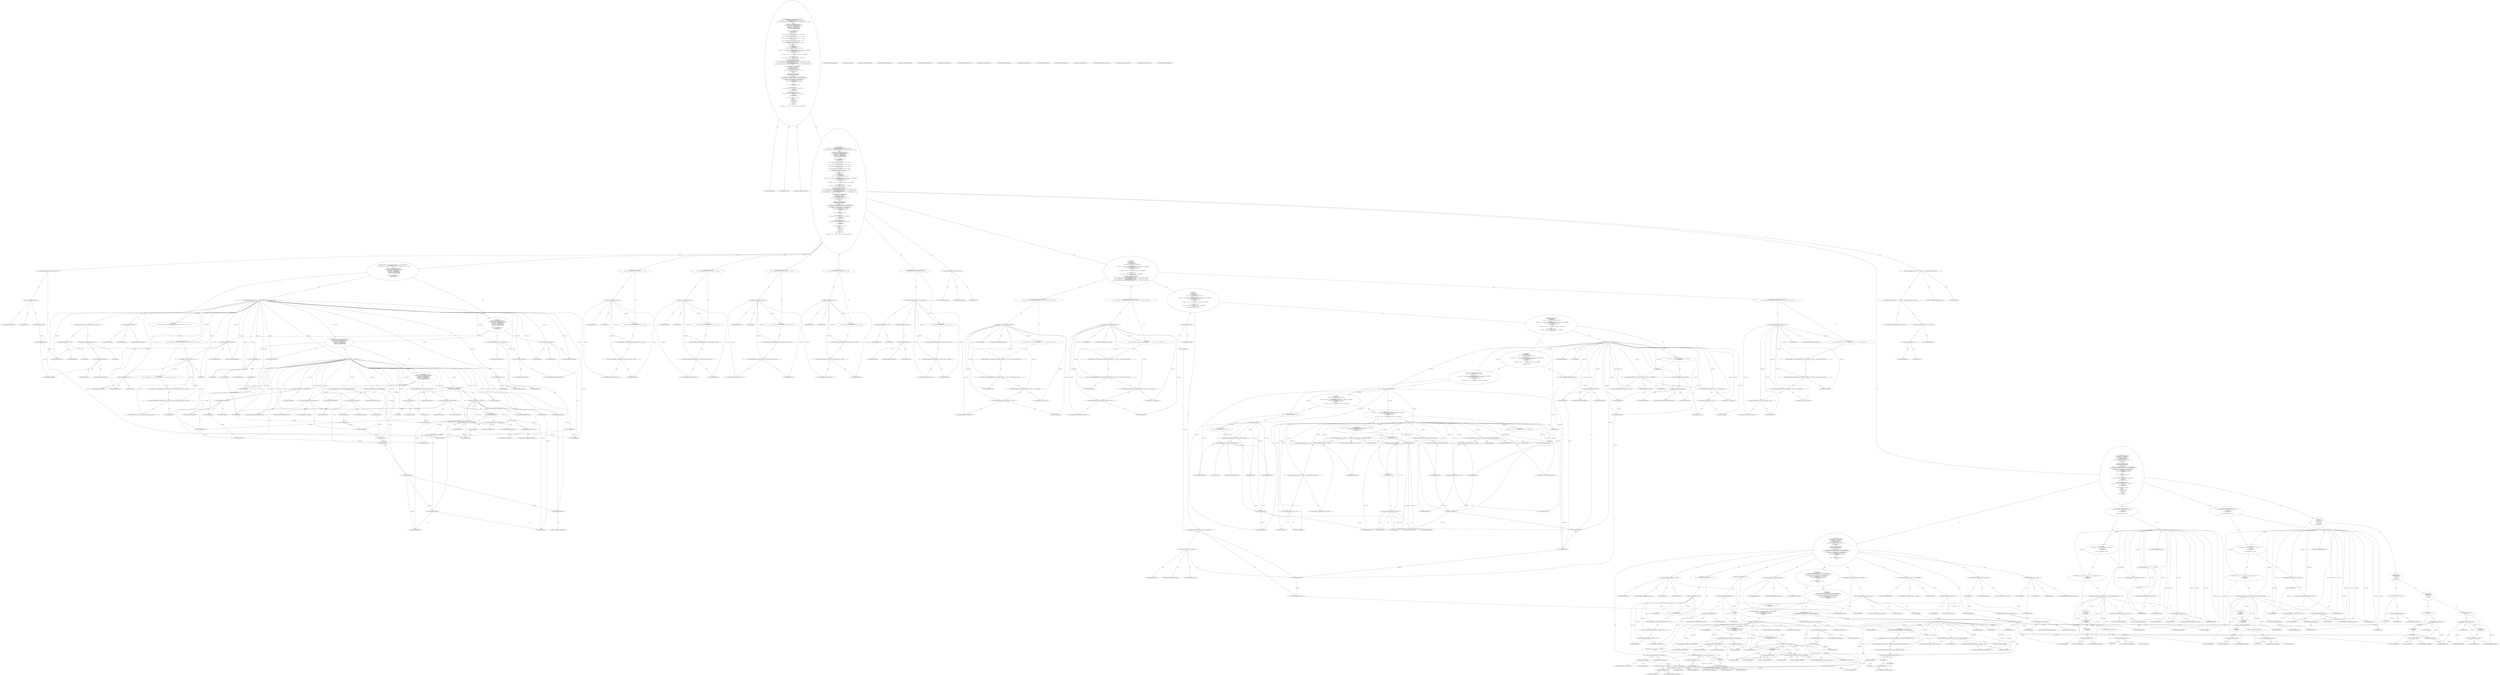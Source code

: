 digraph "execute#?" {
0 [label="2:CtTypeReferenceImpl@void" shape=ellipse]
1 [label="2:CtVirtualElement@execute" shape=ellipse]
2 [label="2:CtTypeReferenceImpl@BuildException" shape=ellipse]
3 [label="3:CtFieldWriteImpl@sqlCommand" shape=ellipse]
4 [label="3:CtExecutableReferenceImpl@trim()" shape=ellipse]
5 [label="3:CtVirtualElement@trim" shape=ellipse]
6 [label="3:CtFieldReadImpl@sqlCommand" shape=ellipse]
7 [label="3:CtInvocationImpl@sqlCommand.trim()" shape=ellipse]
8 [label="3:CtAssignmentImpl@sqlCommand = sqlCommand.trim()" shape=ellipse]
9 [label="4:CtFieldReadImpl@srcFile" shape=ellipse]
10 [label="4:CtLiteralImpl@null" shape=ellipse]
11 [label="4:CtBinaryOperatorImpl@(srcFile == null)" shape=ellipse]
12 [label="4:CtExecutableReferenceImpl@length()" shape=ellipse]
13 [label="4:CtVirtualElement@length" shape=ellipse]
14 [label="4:CtFieldReadImpl@sqlCommand" shape=ellipse]
15 [label="4:CtInvocationImpl@sqlCommand.length()" shape=ellipse]
16 [label="4:CtLiteralImpl@0" shape=ellipse]
17 [label="4:CtBinaryOperatorImpl@(sqlCommand.length() == 0)" shape=ellipse]
18 [label="4:CtBinaryOperatorImpl@((srcFile == null) && (sqlCommand.length() == 0))" shape=ellipse]
19 [label="4:CtExecutableReferenceImpl@isEmpty()" shape=ellipse]
20 [label="4:CtVirtualElement@isEmpty" shape=ellipse]
21 [label="4:CtFieldReadImpl@filesets" shape=ellipse]
22 [label="4:CtInvocationImpl@filesets.isEmpty()" shape=ellipse]
23 [label="4:CtBinaryOperatorImpl@((srcFile == null) && (sqlCommand.length() == 0)) && filesets.isEmpty()" shape=ellipse]
24 [label="5:CtExecutableReferenceImpl@size()" shape=ellipse]
25 [label="5:CtVirtualElement@size" shape=ellipse]
26 [label="5:CtFieldReadImpl@transactions" shape=ellipse]
27 [label="5:CtInvocationImpl@transactions.size()" shape=ellipse]
28 [label="5:CtLiteralImpl@0" shape=ellipse]
29 [label="5:CtBinaryOperatorImpl@transactions.size() == 0" shape=ellipse]
30 [label="6:CtTypeReferenceImpl@BuildException" shape=ellipse]
31 [label="7:CtLiteralImpl@\"Source file or fileset, transactions or sql statement must be set!\"" shape=ellipse]
32 [label="7:CtFieldReadImpl@location" shape=ellipse]
33 [label="6:CtConstructorCallImpl@new BuildException(\"Source file or fileset, transactions or sql statement must be set!\", location)" shape=ellipse]
34 [label="6:CtThrowImpl@throw new BuildException(\"Source file or fileset, transactions or sql statement must be set!\", location)" shape=ellipse]
35 [label="5:CtBlockImpl@\{
    throw new BuildException(\"Source file or fileset, transactions or sql statement must be set!\", location);
\}" shape=ellipse]
36 [label="5:CtIfImpl@if (transactions.size() == 0) \{
    throw new BuildException(\"Source file or fileset, transactions or sql statement must be set!\", location);
\}" shape=ellipse]
37 [label="4:CtBlockImpl@\{
    if (transactions.size() == 0) \{
        throw new BuildException(\"Source file or fileset, transactions or sql statement must be set!\", location);
    \}
\}" shape=ellipse]
38 [label="10:CtTypeReferenceImpl@int" shape=ellipse]
39 [label="10:CtLiteralImpl@0" shape=ellipse]
40 [label="10:CtVirtualElement@i" shape=ellipse]
41 [label="10:CtLocalVariableImpl@int i = 0" shape=ellipse]
42 [label="10:CtVariableReadImpl@i" shape=ellipse]
43 [label="10:CtExecutableReferenceImpl@size()" shape=ellipse]
44 [label="10:CtVirtualElement@size" shape=ellipse]
45 [label="10:CtFieldReadImpl@filesets" shape=ellipse]
46 [label="10:CtInvocationImpl@filesets.size()" shape=ellipse]
47 [label="10:CtBinaryOperatorImpl@i < filesets.size()" shape=ellipse]
48 [label="10:CtVariableWriteImpl@i" shape=ellipse]
49 [label="10:CtUnaryOperatorImpl@i++" shape=ellipse]
50 [label="11:CtTypeReferenceImpl@FileSet" shape=ellipse]
51 [label="11:CtExecutableReferenceImpl@elementAt(int)" shape=ellipse]
52 [label="11:CtVirtualElement@elementAt" shape=ellipse]
53 [label="11:CtFieldReadImpl@filesets" shape=ellipse]
54 [label="11:CtVariableReadImpl@i" shape=ellipse]
55 [label="11:CtInvocationImpl@((FileSet) (filesets.elementAt(i)))" shape=ellipse]
56 [label="11:CtTypeReferenceImpl@FileSet" shape=ellipse]
57 [label="11:CtVirtualElement@fs" shape=ellipse]
58 [label="11:CtLocalVariableImpl@FileSet fs = ((FileSet) (filesets.elementAt(i)))" shape=ellipse]
59 [label="12:CtTypeReferenceImpl@DirectoryScanner" shape=ellipse]
60 [label="12:CtExecutableReferenceImpl@getDirectoryScanner()" shape=ellipse]
61 [label="12:CtVirtualElement@getDirectoryScanner" shape=ellipse]
62 [label="12:CtVariableReadImpl@fs" shape=ellipse]
63 [label="12:CtFieldReadImpl@project" shape=ellipse]
64 [label="12:CtInvocationImpl@fs.getDirectoryScanner(project)" shape=ellipse]
65 [label="12:CtVirtualElement@ds" shape=ellipse]
66 [label="12:CtLocalVariableImpl@DirectoryScanner ds = fs.getDirectoryScanner(project)" shape=ellipse]
67 [label="13:CtTypeReferenceImpl@File" shape=ellipse]
68 [label="13:CtExecutableReferenceImpl@getDir()" shape=ellipse]
69 [label="13:CtVirtualElement@getDir" shape=ellipse]
70 [label="13:CtVariableReadImpl@fs" shape=ellipse]
71 [label="13:CtFieldReadImpl@project" shape=ellipse]
72 [label="13:CtInvocationImpl@fs.getDir(project)" shape=ellipse]
73 [label="13:CtVirtualElement@srcDir" shape=ellipse]
74 [label="13:CtLocalVariableImpl@File srcDir = fs.getDir(project)" shape=ellipse]
75 [label="14:CtVirtualElement@String[]" shape=ellipse]
76 [label="14:CtArrayTypeReferenceImpl@String[]" shape=ellipse]
77 [label="14:CtExecutableReferenceImpl@getIncludedFiles()" shape=ellipse]
78 [label="14:CtVirtualElement@getIncludedFiles" shape=ellipse]
79 [label="14:CtVariableReadImpl@ds" shape=ellipse]
80 [label="14:CtInvocationImpl@ds.getIncludedFiles()" shape=ellipse]
81 [label="14:CtVirtualElement@srcFiles" shape=ellipse]
82 [label="14:CtLocalVariableImpl@String[] srcFiles = ds.getIncludedFiles()" shape=ellipse]
83 [label="15:CtTypeReferenceImpl@int" shape=ellipse]
84 [label="15:CtLiteralImpl@0" shape=ellipse]
85 [label="15:CtVirtualElement@j" shape=ellipse]
86 [label="15:CtLocalVariableImpl@int j = 0" shape=ellipse]
87 [label="15:CtVariableReadImpl@j" shape=ellipse]
88 [label="15:CtVariableReadImpl@srcFiles" shape=ellipse]
89 [label="15:CtLocalVariableReferenceImpl@srcFiles" shape=ellipse]
90 [label="15:CtFieldReadImpl@srcFiles.length" shape=ellipse]
91 [label="15:CtBinaryOperatorImpl@j < srcFiles.length" shape=ellipse]
92 [label="15:CtVariableWriteImpl@j" shape=ellipse]
93 [label="15:CtUnaryOperatorImpl@j++" shape=ellipse]
94 [label="16:CtTypeReferenceImpl@Transaction" shape=ellipse]
95 [label="16:CtExecutableReferenceImpl@createTransaction()" shape=ellipse]
96 [label="16:CtVirtualElement@createTransaction" shape=ellipse]
97 [label="16:CtInvocationImpl@createTransaction()" shape=ellipse]
98 [label="16:CtVirtualElement@t" shape=ellipse]
99 [label="16:CtLocalVariableImpl@Transaction t = createTransaction()" shape=ellipse]
100 [label="17:CtExecutableReferenceImpl@setSrc(File)" shape=ellipse]
101 [label="17:CtVirtualElement@setSrc" shape=ellipse]
102 [label="17:CtVariableReadImpl@t" shape=ellipse]
103 [label="17:CtTypeReferenceImpl@File" shape=ellipse]
104 [label="17:CtVariableReadImpl@srcDir" shape=ellipse]
105 [label="17:CtVariableReadImpl@srcFiles" shape=ellipse]
106 [label="17:CtVariableReadImpl@j" shape=ellipse]
107 [label="17:CtArrayReadImpl@srcFiles[j]" shape=ellipse]
108 [label="17:CtConstructorCallImpl@new File(srcDir, srcFiles[j])" shape=ellipse]
109 [label="17:CtInvocationImpl@t.setSrc(new File(srcDir, srcFiles[j]))" shape=ellipse]
110 [label="15:CtBlockImpl@\{
    Transaction t = createTransaction();
    t.setSrc(new File(srcDir, srcFiles[j]));
\}" shape=ellipse]
111 [label="15:CtForImpl@for (int j = 0; j < srcFiles.length; j++) \{
    Transaction t = createTransaction();
    t.setSrc(new File(srcDir, srcFiles[j]));
\}" shape=ellipse]
112 [label="10:CtBlockImpl@\{
    FileSet fs = ((FileSet) (filesets.elementAt(i)));
    DirectoryScanner ds = fs.getDirectoryScanner(project);
    File srcDir = fs.getDir(project);
    String[] srcFiles = ds.getIncludedFiles();
    for (int j = 0; j < srcFiles.length; j++) \{
        Transaction t = createTransaction();
        t.setSrc(new File(srcDir, srcFiles[j]));
    \}
\}" shape=ellipse]
113 [label="10:CtForImpl@for (int i = 0; i < filesets.size(); i++) \{
    FileSet fs = ((FileSet) (filesets.elementAt(i)));
    DirectoryScanner ds = fs.getDirectoryScanner(project);
    File srcDir = fs.getDir(project);
    String[] srcFiles = ds.getIncludedFiles();
    for (int j = 0; j < srcFiles.length; j++) \{
        Transaction t = createTransaction();
        t.setSrc(new File(srcDir, srcFiles[j]));
    \}
\}" shape=ellipse]
114 [label="20:CtTypeReferenceImpl@Transaction" shape=ellipse]
115 [label="20:CtExecutableReferenceImpl@createTransaction()" shape=ellipse]
116 [label="20:CtVirtualElement@createTransaction" shape=ellipse]
117 [label="20:CtInvocationImpl@createTransaction()" shape=ellipse]
118 [label="20:CtVirtualElement@t" shape=ellipse]
119 [label="20:CtLocalVariableImpl@Transaction t = createTransaction()" shape=ellipse]
120 [label="21:CtExecutableReferenceImpl@setSrc()" shape=ellipse]
121 [label="21:CtVirtualElement@setSrc" shape=ellipse]
122 [label="21:CtVariableReadImpl@t" shape=ellipse]
123 [label="21:CtFieldReadImpl@srcFile" shape=ellipse]
124 [label="21:CtInvocationImpl@t.setSrc(srcFile)" shape=ellipse]
125 [label="22:CtExecutableReferenceImpl@addText()" shape=ellipse]
126 [label="22:CtVirtualElement@addText" shape=ellipse]
127 [label="22:CtVariableReadImpl@t" shape=ellipse]
128 [label="22:CtFieldReadImpl@sqlCommand" shape=ellipse]
129 [label="22:CtInvocationImpl@t.addText(sqlCommand)" shape=ellipse]
130 [label="9:CtBlockImpl@\{
    for (int i = 0; i < filesets.size(); i++) \{
        FileSet fs = ((FileSet) (filesets.elementAt(i)));
        DirectoryScanner ds = fs.getDirectoryScanner(project);
        File srcDir = fs.getDir(project);
        String[] srcFiles = ds.getIncludedFiles();
        for (int j = 0; j < srcFiles.length; j++) \{
            Transaction t = createTransaction();
            t.setSrc(new File(srcDir, srcFiles[j]));
        \}
    \}
    Transaction t = createTransaction();
    t.setSrc(srcFile);
    t.addText(sqlCommand);
\}" shape=ellipse]
131 [label="4:CtIfImpl@if (((srcFile == null) && (sqlCommand.length() == 0)) && filesets.isEmpty()) \{
    if (transactions.size() == 0) \{
        throw new BuildException(\"Source file or fileset, transactions or sql statement must be set!\", location);
    \}
\} else \{
    for (int i = 0; i < filesets.size(); i++) \{
        FileSet fs = ((FileSet) (filesets.elementAt(i)));
        DirectoryScanner ds = fs.getDirectoryScanner(project);
        File srcDir = fs.getDir(project);
        String[] srcFiles = ds.getIncludedFiles();
        for (int j = 0; j < srcFiles.length; j++) \{
            Transaction t = createTransaction();
            t.setSrc(new File(srcDir, srcFiles[j]));
        \}
    \}
    Transaction t = createTransaction();
    t.setSrc(srcFile);
    t.addText(sqlCommand);
\}" shape=ellipse]
132 [label="24:CtFieldReadImpl@driver" shape=ellipse]
133 [label="24:CtLiteralImpl@null" shape=ellipse]
134 [label="24:CtBinaryOperatorImpl@driver == null" shape=ellipse]
135 [label="25:CtTypeReferenceImpl@BuildException" shape=ellipse]
136 [label="25:CtLiteralImpl@\"Driver attribute must be set!\"" shape=ellipse]
137 [label="25:CtFieldReadImpl@location" shape=ellipse]
138 [label="25:CtConstructorCallImpl@new BuildException(\"Driver attribute must be set!\", location)" shape=ellipse]
139 [label="25:CtThrowImpl@throw new BuildException(\"Driver attribute must be set!\", location)" shape=ellipse]
140 [label="24:CtBlockImpl@\{
    throw new BuildException(\"Driver attribute must be set!\", location);
\}" shape=ellipse]
141 [label="24:CtIfImpl@if (driver == null) \{
    throw new BuildException(\"Driver attribute must be set!\", location);
\}" shape=ellipse]
142 [label="27:CtFieldReadImpl@userId" shape=ellipse]
143 [label="27:CtLiteralImpl@null" shape=ellipse]
144 [label="27:CtBinaryOperatorImpl@userId == null" shape=ellipse]
145 [label="28:CtTypeReferenceImpl@BuildException" shape=ellipse]
146 [label="28:CtLiteralImpl@\"User Id attribute must be set!\"" shape=ellipse]
147 [label="28:CtFieldReadImpl@location" shape=ellipse]
148 [label="28:CtConstructorCallImpl@new BuildException(\"User Id attribute must be set!\", location)" shape=ellipse]
149 [label="28:CtThrowImpl@throw new BuildException(\"User Id attribute must be set!\", location)" shape=ellipse]
150 [label="27:CtBlockImpl@\{
    throw new BuildException(\"User Id attribute must be set!\", location);
\}" shape=ellipse]
151 [label="27:CtIfImpl@if (userId == null) \{
    throw new BuildException(\"User Id attribute must be set!\", location);
\}" shape=ellipse]
152 [label="30:CtFieldReadImpl@password" shape=ellipse]
153 [label="30:CtLiteralImpl@null" shape=ellipse]
154 [label="30:CtBinaryOperatorImpl@password == null" shape=ellipse]
155 [label="31:CtTypeReferenceImpl@BuildException" shape=ellipse]
156 [label="31:CtLiteralImpl@\"Password attribute must be set!\"" shape=ellipse]
157 [label="31:CtFieldReadImpl@location" shape=ellipse]
158 [label="31:CtConstructorCallImpl@new BuildException(\"Password attribute must be set!\", location)" shape=ellipse]
159 [label="31:CtThrowImpl@throw new BuildException(\"Password attribute must be set!\", location)" shape=ellipse]
160 [label="30:CtBlockImpl@\{
    throw new BuildException(\"Password attribute must be set!\", location);
\}" shape=ellipse]
161 [label="30:CtIfImpl@if (password == null) \{
    throw new BuildException(\"Password attribute must be set!\", location);
\}" shape=ellipse]
162 [label="33:CtFieldReadImpl@url" shape=ellipse]
163 [label="33:CtLiteralImpl@null" shape=ellipse]
164 [label="33:CtBinaryOperatorImpl@url == null" shape=ellipse]
165 [label="34:CtTypeReferenceImpl@BuildException" shape=ellipse]
166 [label="34:CtLiteralImpl@\"Url attribute must be set!\"" shape=ellipse]
167 [label="34:CtFieldReadImpl@location" shape=ellipse]
168 [label="34:CtConstructorCallImpl@new BuildException(\"Url attribute must be set!\", location)" shape=ellipse]
169 [label="34:CtThrowImpl@throw new BuildException(\"Url attribute must be set!\", location)" shape=ellipse]
170 [label="33:CtBlockImpl@\{
    throw new BuildException(\"Url attribute must be set!\", location);
\}" shape=ellipse]
171 [label="33:CtIfImpl@if (url == null) \{
    throw new BuildException(\"Url attribute must be set!\", location);
\}" shape=ellipse]
172 [label="36:CtFieldReadImpl@srcFile" shape=ellipse]
173 [label="36:CtLiteralImpl@null" shape=ellipse]
174 [label="36:CtBinaryOperatorImpl@(srcFile != null)" shape=ellipse]
175 [label="36:CtExecutableReferenceImpl@exists()" shape=ellipse]
176 [label="36:CtVirtualElement@exists" shape=ellipse]
177 [label="36:CtFieldReadImpl@srcFile" shape=ellipse]
178 [label="36:CtInvocationImpl@srcFile.exists()" shape=ellipse]
179 [label="36:CtUnaryOperatorImpl@(!srcFile.exists())" shape=ellipse]
180 [label="36:CtBinaryOperatorImpl@(srcFile != null) && (!srcFile.exists())" shape=ellipse]
181 [label="37:CtTypeReferenceImpl@BuildException" shape=ellipse]
182 [label="37:CtLiteralImpl@\"Source file does not exist!\"" shape=ellipse]
183 [label="37:CtFieldReadImpl@location" shape=ellipse]
184 [label="37:CtConstructorCallImpl@new BuildException(\"Source file does not exist!\", location)" shape=ellipse]
185 [label="37:CtThrowImpl@throw new BuildException(\"Source file does not exist!\", location)" shape=ellipse]
186 [label="36:CtBlockImpl@\{
    throw new BuildException(\"Source file does not exist!\", location);
\}" shape=ellipse]
187 [label="36:CtIfImpl@if ((srcFile != null) && (!srcFile.exists())) \{
    throw new BuildException(\"Source file does not exist!\", location);
\}" shape=ellipse]
188 [label="39:CtTypeReferenceImpl@Driver" shape=ellipse]
189 [label="39:CtLiteralImpl@null" shape=ellipse]
190 [label="39:CtVirtualElement@driverInstance" shape=ellipse]
191 [label="39:CtLocalVariableImpl@Driver driverInstance = null" shape=ellipse]
192 [label="41:CtTypeReferenceImpl@Class" shape=ellipse]
193 [label="41:CtVirtualElement@dc" shape=ellipse]
194 [label="41:CtLocalVariableImpl@Class dc" shape=ellipse]
195 [label="42:CtFieldReadImpl@classpath" shape=ellipse]
196 [label="42:CtLiteralImpl@null" shape=ellipse]
197 [label="42:CtBinaryOperatorImpl@classpath != null" shape=ellipse]
198 [label="43:CtFieldReadImpl@loaderMap" shape=ellipse]
199 [label="44:CtFieldReadImpl@caching" shape=ellipse]
200 [label="45:CtFieldWriteImpl@loader" shape=ellipse]
201 [label="45:CtExecutableReferenceImpl@get()" shape=ellipse]
202 [label="45:CtVirtualElement@get" shape=ellipse]
203 [label="45:CtFieldReadImpl@loaderMap" shape=ellipse]
204 [label="45:CtFieldReadImpl@driver" shape=ellipse]
205 [label="45:CtInvocationImpl@((AntClassLoader) (loaderMap.get(driver)))" shape=ellipse]
206 [label="45:CtTypeReferenceImpl@AntClassLoader" shape=ellipse]
207 [label="45:CtAssignmentImpl@loader = ((AntClassLoader) (loaderMap.get(driver)))" shape=ellipse]
208 [label="44:CtBlockImpl@\{
    loader = ((AntClassLoader) (loaderMap.get(driver)));
\}" shape=ellipse]
209 [label="44:CtIfImpl@if (caching) \{
    loader = ((AntClassLoader) (loaderMap.get(driver)));
\}" shape=ellipse]
210 [label="47:CtFieldReadImpl@loader" shape=ellipse]
211 [label="47:CtLiteralImpl@null" shape=ellipse]
212 [label="47:CtBinaryOperatorImpl@loader == null" shape=ellipse]
213 [label="48:CtExecutableReferenceImpl@log(<unknown>,<unknown>)" shape=ellipse]
214 [label="48:CtVirtualElement@log" shape=ellipse]
215 [label="49:CtLiteralImpl@\"Loading \"" shape=ellipse]
216 [label="49:CtFieldReadImpl@driver" shape=ellipse]
217 [label="49:CtBinaryOperatorImpl@(\"Loading \" + driver)" shape=ellipse]
218 [label="49:CtLiteralImpl@\" using AntClassLoader with classpath \"" shape=ellipse]
219 [label="49:CtBinaryOperatorImpl@((\"Loading \" + driver) + \" using AntClassLoader with classpath \")" shape=ellipse]
220 [label="49:CtFieldReadImpl@classpath" shape=ellipse]
221 [label="49:CtBinaryOperatorImpl@((\"Loading \" + driver) + \" using AntClassLoader with classpath \") + classpath" shape=ellipse]
222 [label="50:CtTypeAccessImpl@MSG_VERBOSE" shape=ellipse]
223 [label="48:CtInvocationImpl@log(((\"Loading \" + driver) + \" using AntClassLoader with classpath \") + classpath, MSG_VERBOSE)" shape=ellipse]
224 [label="51:CtFieldWriteImpl@loader" shape=ellipse]
225 [label="51:CtTypeReferenceImpl@AntClassLoader" shape=ellipse]
226 [label="51:CtFieldReadImpl@project" shape=ellipse]
227 [label="51:CtFieldReadImpl@classpath" shape=ellipse]
228 [label="51:CtConstructorCallImpl@new AntClassLoader(project, classpath)" shape=ellipse]
229 [label="51:CtAssignmentImpl@loader = new AntClassLoader(project, classpath)" shape=ellipse]
230 [label="52:CtFieldReadImpl@caching" shape=ellipse]
231 [label="53:CtExecutableReferenceImpl@put()" shape=ellipse]
232 [label="53:CtVirtualElement@put" shape=ellipse]
233 [label="53:CtFieldReadImpl@loaderMap" shape=ellipse]
234 [label="53:CtFieldReadImpl@driver" shape=ellipse]
235 [label="53:CtFieldReadImpl@loader" shape=ellipse]
236 [label="53:CtInvocationImpl@loaderMap.put(driver, loader)" shape=ellipse]
237 [label="52:CtBlockImpl@\{
    loaderMap.put(driver, loader);
\}" shape=ellipse]
238 [label="52:CtIfImpl@if (caching) \{
    loaderMap.put(driver, loader);
\}" shape=ellipse]
239 [label="47:CtBlockImpl@\{
    log(((\"Loading \" + driver) + \" using AntClassLoader with classpath \") + classpath, MSG_VERBOSE);
    loader = new AntClassLoader(project, classpath);
    if (caching) \{
        loaderMap.put(driver, loader);
    \}
\}" shape=ellipse]
240 [label="56:CtExecutableReferenceImpl@log(<unknown>,<unknown>)" shape=ellipse]
241 [label="56:CtVirtualElement@log" shape=ellipse]
242 [label="56:CtLiteralImpl@\"Loading \"" shape=ellipse]
243 [label="56:CtFieldReadImpl@driver" shape=ellipse]
244 [label="56:CtBinaryOperatorImpl@(\"Loading \" + driver)" shape=ellipse]
245 [label="56:CtLiteralImpl@\" using a cached AntClassLoader.\"" shape=ellipse]
246 [label="56:CtBinaryOperatorImpl@(\"Loading \" + driver) + \" using a cached AntClassLoader.\"" shape=ellipse]
247 [label="56:CtTypeAccessImpl@MSG_VERBOSE" shape=ellipse]
248 [label="56:CtInvocationImpl@log((\"Loading \" + driver) + \" using a cached AntClassLoader.\", MSG_VERBOSE)" shape=ellipse]
249 [label="55:CtBlockImpl@\{
    log((\"Loading \" + driver) + \" using a cached AntClassLoader.\", MSG_VERBOSE);
\}" shape=ellipse]
250 [label="47:CtIfImpl@if (loader == null) \{
    log(((\"Loading \" + driver) + \" using AntClassLoader with classpath \") + classpath, MSG_VERBOSE);
    loader = new AntClassLoader(project, classpath);
    if (caching) \{
        loaderMap.put(driver, loader);
    \}
\} else \{
    log((\"Loading \" + driver) + \" using a cached AntClassLoader.\", MSG_VERBOSE);
\}" shape=ellipse]
251 [label="43:CtBlockImpl@\{
    if (caching) \{
        loader = ((AntClassLoader) (loaderMap.get(driver)));
    \}
    if (loader == null) \{
        log(((\"Loading \" + driver) + \" using AntClassLoader with classpath \") + classpath, MSG_VERBOSE);
        loader = new AntClassLoader(project, classpath);
        if (caching) \{
            loaderMap.put(driver, loader);
        \}
    \} else \{
        log((\"Loading \" + driver) + \" using a cached AntClassLoader.\", MSG_VERBOSE);
    \}
\}" shape=ellipse]
252 [label="43:CtSynchronizedImpl@synchronized(loaderMap) \{
    if (caching) \{
        loader = ((AntClassLoader) (loaderMap.get(driver)));
    \}
    if (loader == null) \{
        log(((\"Loading \" + driver) + \" using AntClassLoader with classpath \") + classpath, MSG_VERBOSE);
        loader = new AntClassLoader(project, classpath);
        if (caching) \{
            loaderMap.put(driver, loader);
        \}
    \} else \{
        log((\"Loading \" + driver) + \" using a cached AntClassLoader.\", MSG_VERBOSE);
    \}
\}" shape=ellipse]
253 [label="59:CtVariableWriteImpl@dc" shape=ellipse]
254 [label="59:CtExecutableReferenceImpl@loadClass()" shape=ellipse]
255 [label="59:CtVirtualElement@loadClass" shape=ellipse]
256 [label="59:CtFieldReadImpl@loader" shape=ellipse]
257 [label="59:CtFieldReadImpl@driver" shape=ellipse]
258 [label="59:CtInvocationImpl@loader.loadClass(driver)" shape=ellipse]
259 [label="59:CtAssignmentImpl@dc = loader.loadClass(driver)" shape=ellipse]
260 [label="42:CtBlockImpl@\{
    synchronized(loaderMap) \{
        if (caching) \{
            loader = ((AntClassLoader) (loaderMap.get(driver)));
        \}
        if (loader == null) \{
            log(((\"Loading \" + driver) + \" using AntClassLoader with classpath \") + classpath, MSG_VERBOSE);
            loader = new AntClassLoader(project, classpath);
            if (caching) \{
                loaderMap.put(driver, loader);
            \}
        \} else \{
            log((\"Loading \" + driver) + \" using a cached AntClassLoader.\", MSG_VERBOSE);
        \}
    \}
    dc = loader.loadClass(driver);
\}" shape=ellipse]
261 [label="61:CtExecutableReferenceImpl@log(<unknown>,<unknown>)" shape=ellipse]
262 [label="61:CtVirtualElement@log" shape=ellipse]
263 [label="61:CtLiteralImpl@\"Loading \"" shape=ellipse]
264 [label="61:CtFieldReadImpl@driver" shape=ellipse]
265 [label="61:CtBinaryOperatorImpl@(\"Loading \" + driver)" shape=ellipse]
266 [label="61:CtLiteralImpl@\" using system loader.\"" shape=ellipse]
267 [label="61:CtBinaryOperatorImpl@(\"Loading \" + driver) + \" using system loader.\"" shape=ellipse]
268 [label="61:CtTypeAccessImpl@MSG_VERBOSE" shape=ellipse]
269 [label="61:CtInvocationImpl@log((\"Loading \" + driver) + \" using system loader.\", MSG_VERBOSE)" shape=ellipse]
270 [label="62:CtVariableWriteImpl@dc" shape=ellipse]
271 [label="62:CtExecutableReferenceImpl@forName(java.lang.String)" shape=ellipse]
272 [label="62:CtVirtualElement@forName" shape=ellipse]
273 [label="62:CtTypeAccessImpl@Class" shape=ellipse]
274 [label="62:CtFieldReadImpl@driver" shape=ellipse]
275 [label="62:CtInvocationImpl@Class.forName(driver)" shape=ellipse]
276 [label="62:CtAssignmentImpl@dc = Class.forName(driver)" shape=ellipse]
277 [label="60:CtBlockImpl@\{
    log((\"Loading \" + driver) + \" using system loader.\", MSG_VERBOSE);
    dc = Class.forName(driver);
\}" shape=ellipse]
278 [label="42:CtIfImpl@if (classpath != null) \{
    synchronized(loaderMap) \{
        if (caching) \{
            loader = ((AntClassLoader) (loaderMap.get(driver)));
        \}
        if (loader == null) \{
            log(((\"Loading \" + driver) + \" using AntClassLoader with classpath \") + classpath, MSG_VERBOSE);
            loader = new AntClassLoader(project, classpath);
            if (caching) \{
                loaderMap.put(driver, loader);
            \}
        \} else \{
            log((\"Loading \" + driver) + \" using a cached AntClassLoader.\", MSG_VERBOSE);
        \}
    \}
    dc = loader.loadClass(driver);
\} else \{
    log((\"Loading \" + driver) + \" using system loader.\", MSG_VERBOSE);
    dc = Class.forName(driver);
\}" shape=ellipse]
279 [label="64:CtVariableWriteImpl@driverInstance" shape=ellipse]
280 [label="64:CtExecutableReferenceImpl@newInstance()" shape=ellipse]
281 [label="64:CtVirtualElement@newInstance" shape=ellipse]
282 [label="64:CtVariableReadImpl@dc" shape=ellipse]
283 [label="64:CtInvocationImpl@((Driver) (dc.newInstance()))" shape=ellipse]
284 [label="64:CtTypeReferenceImpl@Driver" shape=ellipse]
285 [label="64:CtAssignmentImpl@driverInstance = ((Driver) (dc.newInstance()))" shape=ellipse]
286 [label="40:CtBlockImpl@\{
    Class dc;
    if (classpath != null) \{
        synchronized(loaderMap) \{
            if (caching) \{
                loader = ((AntClassLoader) (loaderMap.get(driver)));
            \}
            if (loader == null) \{
                log(((\"Loading \" + driver) + \" using AntClassLoader with classpath \") + classpath, MSG_VERBOSE);
                loader = new AntClassLoader(project, classpath);
                if (caching) \{
                    loaderMap.put(driver, loader);
                \}
            \} else \{
                log((\"Loading \" + driver) + \" using a cached AntClassLoader.\", MSG_VERBOSE);
            \}
        \}
        dc = loader.loadClass(driver);
    \} else \{
        log((\"Loading \" + driver) + \" using system loader.\", MSG_VERBOSE);
        dc = Class.forName(driver);
    \}
    driverInstance = ((Driver) (dc.newInstance()));
\}" shape=ellipse]
287 [label="65:CtVirtualElement@e" shape=ellipse]
288 [label="65:CtTypeReferenceImpl@ClassNotFoundException" shape=ellipse]
289 [label="65:CtCatchVariableImpl@ClassNotFoundException e" shape=ellipse]
290 [label="66:CtTypeReferenceImpl@BuildException" shape=ellipse]
291 [label="67:CtLiteralImpl@\"Class Not Found: JDBC driver \"" shape=ellipse]
292 [label="67:CtFieldReadImpl@driver" shape=ellipse]
293 [label="67:CtBinaryOperatorImpl@(\"Class Not Found: JDBC driver \" + driver)" shape=ellipse]
294 [label="67:CtLiteralImpl@\" could not be loaded\"" shape=ellipse]
295 [label="67:CtBinaryOperatorImpl@(\"Class Not Found: JDBC driver \" + driver) + \" could not be loaded\"" shape=ellipse]
296 [label="67:CtFieldReadImpl@location" shape=ellipse]
297 [label="66:CtConstructorCallImpl@new BuildException((\"Class Not Found: JDBC driver \" + driver) + \" could not be loaded\", location)" shape=ellipse]
298 [label="66:CtThrowImpl@throw new BuildException((\"Class Not Found: JDBC driver \" + driver) + \" could not be loaded\", location)" shape=ellipse]
299 [label="65:CtBlockImpl@\{
    throw new BuildException((\"Class Not Found: JDBC driver \" + driver) + \" could not be loaded\", location);
\}" shape=ellipse]
300 [label="65:CtCatchImpl@ catch (ClassNotFoundException e) \{
    throw new BuildException((\"Class Not Found: JDBC driver \" + driver) + \" could not be loaded\", location);
\}" shape=ellipse]
301 [label="68:CtVirtualElement@e" shape=ellipse]
302 [label="68:CtTypeReferenceImpl@IllegalAccessException" shape=ellipse]
303 [label="68:CtCatchVariableImpl@IllegalAccessException e" shape=ellipse]
304 [label="69:CtTypeReferenceImpl@BuildException" shape=ellipse]
305 [label="70:CtLiteralImpl@\"Illegal Access: JDBC driver \"" shape=ellipse]
306 [label="70:CtFieldReadImpl@driver" shape=ellipse]
307 [label="70:CtBinaryOperatorImpl@(\"Illegal Access: JDBC driver \" + driver)" shape=ellipse]
308 [label="70:CtLiteralImpl@\" could not be loaded\"" shape=ellipse]
309 [label="70:CtBinaryOperatorImpl@(\"Illegal Access: JDBC driver \" + driver) + \" could not be loaded\"" shape=ellipse]
310 [label="70:CtFieldReadImpl@location" shape=ellipse]
311 [label="69:CtConstructorCallImpl@new BuildException((\"Illegal Access: JDBC driver \" + driver) + \" could not be loaded\", location)" shape=ellipse]
312 [label="69:CtThrowImpl@throw new BuildException((\"Illegal Access: JDBC driver \" + driver) + \" could not be loaded\", location)" shape=ellipse]
313 [label="68:CtBlockImpl@\{
    throw new BuildException((\"Illegal Access: JDBC driver \" + driver) + \" could not be loaded\", location);
\}" shape=ellipse]
314 [label="68:CtCatchImpl@ catch (IllegalAccessException e) \{
    throw new BuildException((\"Illegal Access: JDBC driver \" + driver) + \" could not be loaded\", location);
\}" shape=ellipse]
315 [label="71:CtVirtualElement@e" shape=ellipse]
316 [label="71:CtTypeReferenceImpl@InstantiationException" shape=ellipse]
317 [label="71:CtCatchVariableImpl@InstantiationException e" shape=ellipse]
318 [label="72:CtTypeReferenceImpl@BuildException" shape=ellipse]
319 [label="73:CtLiteralImpl@\"Instantiation Exception: JDBC driver \"" shape=ellipse]
320 [label="73:CtFieldReadImpl@driver" shape=ellipse]
321 [label="73:CtBinaryOperatorImpl@(\"Instantiation Exception: JDBC driver \" + driver)" shape=ellipse]
322 [label="73:CtLiteralImpl@\" could not be loaded\"" shape=ellipse]
323 [label="73:CtBinaryOperatorImpl@(\"Instantiation Exception: JDBC driver \" + driver) + \" could not be loaded\"" shape=ellipse]
324 [label="73:CtFieldReadImpl@location" shape=ellipse]
325 [label="72:CtConstructorCallImpl@new BuildException((\"Instantiation Exception: JDBC driver \" + driver) + \" could not be loaded\", location)" shape=ellipse]
326 [label="72:CtThrowImpl@throw new BuildException((\"Instantiation Exception: JDBC driver \" + driver) + \" could not be loaded\", location)" shape=ellipse]
327 [label="71:CtBlockImpl@\{
    throw new BuildException((\"Instantiation Exception: JDBC driver \" + driver) + \" could not be loaded\", location);
\}" shape=ellipse]
328 [label="71:CtCatchImpl@ catch (InstantiationException e) \{
    throw new BuildException((\"Instantiation Exception: JDBC driver \" + driver) + \" could not be loaded\", location);
\}" shape=ellipse]
329 [label="40:CtTryImpl@try \{
    Class dc;
    if (classpath != null) \{
        synchronized(loaderMap) \{
            if (caching) \{
                loader = ((AntClassLoader) (loaderMap.get(driver)));
            \}
            if (loader == null) \{
                log(((\"Loading \" + driver) + \" using AntClassLoader with classpath \") + classpath, MSG_VERBOSE);
                loader = new AntClassLoader(project, classpath);
                if (caching) \{
                    loaderMap.put(driver, loader);
                \}
            \} else \{
                log((\"Loading \" + driver) + \" using a cached AntClassLoader.\", MSG_VERBOSE);
            \}
        \}
        dc = loader.loadClass(driver);
    \} else \{
        log((\"Loading \" + driver) + \" using system loader.\", MSG_VERBOSE);
        dc = Class.forName(driver);
    \}
    driverInstance = ((Driver) (dc.newInstance()));
\} catch (ClassNotFoundException e) \{
    throw new BuildException((\"Class Not Found: JDBC driver \" + driver) + \" could not be loaded\", location);
\} catch (IllegalAccessException e) \{
    throw new BuildException((\"Illegal Access: JDBC driver \" + driver) + \" could not be loaded\", location);
\} catch (InstantiationException e) \{
    throw new BuildException((\"Instantiation Exception: JDBC driver \" + driver) + \" could not be loaded\", location);
\}" shape=ellipse]
330 [label="76:CtExecutableReferenceImpl@log(<unknown>,<unknown>)" shape=ellipse]
331 [label="76:CtVirtualElement@log" shape=ellipse]
332 [label="76:CtLiteralImpl@\"connecting to \"" shape=ellipse]
333 [label="76:CtFieldReadImpl@url" shape=ellipse]
334 [label="76:CtBinaryOperatorImpl@\"connecting to \" + url" shape=ellipse]
335 [label="76:CtTypeAccessImpl@MSG_VERBOSE" shape=ellipse]
336 [label="76:CtInvocationImpl@log(\"connecting to \" + url, MSG_VERBOSE)" shape=ellipse]
337 [label="77:CtTypeReferenceImpl@Properties" shape=ellipse]
338 [label="77:CtTypeReferenceImpl@Properties" shape=ellipse]
339 [label="77:CtConstructorCallImpl@new Properties()" shape=ellipse]
340 [label="77:CtVirtualElement@info" shape=ellipse]
341 [label="77:CtLocalVariableImpl@Properties info = new Properties()" shape=ellipse]
342 [label="78:CtExecutableReferenceImpl@put(java.lang.String)" shape=ellipse]
343 [label="78:CtVirtualElement@put" shape=ellipse]
344 [label="78:CtVariableReadImpl@info" shape=ellipse]
345 [label="78:CtLiteralImpl@\"user\"" shape=ellipse]
346 [label="78:CtFieldReadImpl@userId" shape=ellipse]
347 [label="78:CtInvocationImpl@info.put(\"user\", userId)" shape=ellipse]
348 [label="79:CtExecutableReferenceImpl@put(java.lang.String)" shape=ellipse]
349 [label="79:CtVirtualElement@put" shape=ellipse]
350 [label="79:CtVariableReadImpl@info" shape=ellipse]
351 [label="79:CtLiteralImpl@\"password\"" shape=ellipse]
352 [label="79:CtFieldReadImpl@password" shape=ellipse]
353 [label="79:CtInvocationImpl@info.put(\"password\", password)" shape=ellipse]
354 [label="80:CtFieldWriteImpl@conn" shape=ellipse]
355 [label="80:CtExecutableReferenceImpl@connect(Properties)" shape=ellipse]
356 [label="80:CtVirtualElement@connect" shape=ellipse]
357 [label="80:CtVariableReadImpl@driverInstance" shape=ellipse]
358 [label="80:CtFieldReadImpl@url" shape=ellipse]
359 [label="80:CtVariableReadImpl@info" shape=ellipse]
360 [label="80:CtInvocationImpl@driverInstance.connect(url, info)" shape=ellipse]
361 [label="80:CtAssignmentImpl@conn = driverInstance.connect(url, info)" shape=ellipse]
362 [label="81:CtFieldReadImpl@conn" shape=ellipse]
363 [label="81:CtLiteralImpl@null" shape=ellipse]
364 [label="81:CtBinaryOperatorImpl@conn == null" shape=ellipse]
365 [label="82:CtTypeReferenceImpl@SQLException" shape=ellipse]
366 [label="82:CtLiteralImpl@\"No suitable Driver for \"" shape=ellipse]
367 [label="82:CtFieldReadImpl@url" shape=ellipse]
368 [label="82:CtBinaryOperatorImpl@\"No suitable Driver for \" + url" shape=ellipse]
369 [label="82:CtConstructorCallImpl@new SQLException(\"No suitable Driver for \" + url)" shape=ellipse]
370 [label="82:CtThrowImpl@throw new SQLException(\"No suitable Driver for \" + url)" shape=ellipse]
371 [label="81:CtBlockImpl@\{
    throw new SQLException(\"No suitable Driver for \" + url);
\}" shape=ellipse]
372 [label="81:CtIfImpl@if (conn == null) \{
    throw new SQLException(\"No suitable Driver for \" + url);
\}" shape=ellipse]
373 [label="84:CtExecutableReferenceImpl@isValidRdbms(<unknown>)" shape=ellipse]
374 [label="84:CtVirtualElement@isValidRdbms" shape=ellipse]
375 [label="84:CtFieldReadImpl@conn" shape=ellipse]
376 [label="84:CtInvocationImpl@isValidRdbms(conn)" shape=ellipse]
377 [label="84:CtUnaryOperatorImpl@!isValidRdbms(conn)" shape=ellipse]
378 [label="85:CtReturnImpl@return" shape=ellipse]
379 [label="84:CtBlockImpl@\{
    return;
\}" shape=ellipse]
380 [label="84:CtIfImpl@if (!isValidRdbms(conn)) \{
    return;
\}" shape=ellipse]
381 [label="87:CtExecutableReferenceImpl@setAutoCommit()" shape=ellipse]
382 [label="87:CtVirtualElement@setAutoCommit" shape=ellipse]
383 [label="87:CtFieldReadImpl@conn" shape=ellipse]
384 [label="87:CtFieldReadImpl@autocommit" shape=ellipse]
385 [label="87:CtInvocationImpl@conn.setAutoCommit(autocommit)" shape=ellipse]
386 [label="88:CtFieldWriteImpl@statement" shape=ellipse]
387 [label="88:CtExecutableReferenceImpl@createStatement()" shape=ellipse]
388 [label="88:CtVirtualElement@createStatement" shape=ellipse]
389 [label="88:CtFieldReadImpl@conn" shape=ellipse]
390 [label="88:CtInvocationImpl@conn.createStatement()" shape=ellipse]
391 [label="88:CtAssignmentImpl@statement = conn.createStatement()" shape=ellipse]
392 [label="89:CtTypeReferenceImpl@PrintStream" shape=ellipse]
393 [label="89:CtTypeAccessImpl@System" shape=ellipse]
394 [label="89:CtFieldReadImpl@System.out" shape=ellipse]
395 [label="89:CtFieldReferenceImpl@java.lang.System.out" shape=ellipse]
396 [label="89:CtVirtualElement@out" shape=ellipse]
397 [label="89:CtLocalVariableImpl@PrintStream out = System.out" shape=ellipse]
398 [label="91:CtFieldReadImpl@output" shape=ellipse]
399 [label="91:CtLiteralImpl@null" shape=ellipse]
400 [label="91:CtBinaryOperatorImpl@output != null" shape=ellipse]
401 [label="92:CtExecutableReferenceImpl@log(<unknown>,<unknown>)" shape=ellipse]
402 [label="92:CtVirtualElement@log" shape=ellipse]
403 [label="92:CtLiteralImpl@\"Opening PrintStream to output file \"" shape=ellipse]
404 [label="92:CtFieldReadImpl@output" shape=ellipse]
405 [label="92:CtBinaryOperatorImpl@\"Opening PrintStream to output file \" + output" shape=ellipse]
406 [label="92:CtTypeAccessImpl@MSG_VERBOSE" shape=ellipse]
407 [label="92:CtInvocationImpl@log(\"Opening PrintStream to output file \" + output, MSG_VERBOSE)" shape=ellipse]
408 [label="93:CtVariableWriteImpl@out" shape=ellipse]
409 [label="93:CtTypeReferenceImpl@PrintStream" shape=ellipse]
410 [label="93:CtTypeReferenceImpl@BufferedOutputStream" shape=ellipse]
411 [label="93:CtTypeReferenceImpl@FileOutputStream" shape=ellipse]
412 [label="93:CtFieldReadImpl@output" shape=ellipse]
413 [label="93:CtConstructorCallImpl@new FileOutputStream(output)" shape=ellipse]
414 [label="93:CtConstructorCallImpl@new BufferedOutputStream(new FileOutputStream(output))" shape=ellipse]
415 [label="93:CtConstructorCallImpl@new PrintStream(new BufferedOutputStream(new FileOutputStream(output)))" shape=ellipse]
416 [label="93:CtAssignmentImpl@out = new PrintStream(new BufferedOutputStream(new FileOutputStream(output)))" shape=ellipse]
417 [label="91:CtBlockImpl@\{
    log(\"Opening PrintStream to output file \" + output, MSG_VERBOSE);
    out = new PrintStream(new BufferedOutputStream(new FileOutputStream(output)));
\}" shape=ellipse]
418 [label="91:CtIfImpl@if (output != null) \{
    log(\"Opening PrintStream to output file \" + output, MSG_VERBOSE);
    out = new PrintStream(new BufferedOutputStream(new FileOutputStream(output)));
\}" shape=ellipse]
419 [label="95:CtTypeReferenceImpl@Enumeration" shape=ellipse]
420 [label="95:CtExecutableReferenceImpl@elements()" shape=ellipse]
421 [label="95:CtVirtualElement@elements" shape=ellipse]
422 [label="95:CtFieldReadImpl@transactions" shape=ellipse]
423 [label="95:CtInvocationImpl@transactions.elements()" shape=ellipse]
424 [label="95:CtVirtualElement@e" shape=ellipse]
425 [label="95:CtLocalVariableImpl@Enumeration e = transactions.elements()" shape=ellipse]
426 [label="95:CtExecutableReferenceImpl@hasMoreElements()" shape=ellipse]
427 [label="95:CtVirtualElement@hasMoreElements" shape=ellipse]
428 [label="95:CtVariableReadImpl@e" shape=ellipse]
429 [label="95:CtInvocationImpl@e.hasMoreElements()" shape=ellipse]
430 [label="96:CtExecutableReferenceImpl@runTransaction(PrintStream)" shape=ellipse]
431 [label="96:CtVirtualElement@runTransaction" shape=ellipse]
432 [label="96:CtExecutableReferenceImpl@nextElement()" shape=ellipse]
433 [label="96:CtVirtualElement@nextElement" shape=ellipse]
434 [label="96:CtVariableReadImpl@e" shape=ellipse]
435 [label="96:CtInvocationImpl@((Transaction) (e.nextElement()))" shape=ellipse]
436 [label="96:CtTypeReferenceImpl@Transaction" shape=ellipse]
437 [label="96:CtVariableReadImpl@out" shape=ellipse]
438 [label="96:CtInvocationImpl@((Transaction) (e.nextElement())).runTransaction(out)" shape=ellipse]
439 [label="97:CtFieldReadImpl@autocommit" shape=ellipse]
440 [label="97:CtUnaryOperatorImpl@!autocommit" shape=ellipse]
441 [label="98:CtExecutableReferenceImpl@log(java.lang.String,<unknown>)" shape=ellipse]
442 [label="98:CtVirtualElement@log" shape=ellipse]
443 [label="98:CtLiteralImpl@\"Commiting transaction\"" shape=ellipse]
444 [label="98:CtTypeAccessImpl@MSG_VERBOSE" shape=ellipse]
445 [label="98:CtInvocationImpl@log(\"Commiting transaction\", MSG_VERBOSE)" shape=ellipse]
446 [label="99:CtExecutableReferenceImpl@commit()" shape=ellipse]
447 [label="99:CtVirtualElement@commit" shape=ellipse]
448 [label="99:CtFieldReadImpl@conn" shape=ellipse]
449 [label="99:CtInvocationImpl@conn.commit()" shape=ellipse]
450 [label="97:CtBlockImpl@\{
    log(\"Commiting transaction\", MSG_VERBOSE);
    conn.commit();
\}" shape=ellipse]
451 [label="97:CtIfImpl@if (!autocommit) \{
    log(\"Commiting transaction\", MSG_VERBOSE);
    conn.commit();
\}" shape=ellipse]
452 [label="95:CtBlockImpl@\{
    ((Transaction) (e.nextElement())).runTransaction(out);
    if (!autocommit) \{
        log(\"Commiting transaction\", MSG_VERBOSE);
        conn.commit();
    \}
\}" shape=ellipse]
453 [label="95:CtForImpl@for (Enumeration e = transactions.elements(); e.hasMoreElements();) \{
    ((Transaction) (e.nextElement())).runTransaction(out);
    if (!autocommit) \{
        log(\"Commiting transaction\", MSG_VERBOSE);
        conn.commit();
    \}
\}" shape=ellipse]
454 [label="90:CtBlockImpl@\{
    if (output != null) \{
        log(\"Opening PrintStream to output file \" + output, MSG_VERBOSE);
        out = new PrintStream(new BufferedOutputStream(new FileOutputStream(output)));
    \}
    for (Enumeration e = transactions.elements(); e.hasMoreElements();) \{
        ((Transaction) (e.nextElement())).runTransaction(out);
        if (!autocommit) \{
            log(\"Commiting transaction\", MSG_VERBOSE);
            conn.commit();
        \}
    \}
\}" shape=ellipse]
455 [label="103:CtVariableReadImpl@out" shape=ellipse]
456 [label="103:CtLiteralImpl@null" shape=ellipse]
457 [label="103:CtBinaryOperatorImpl@(out != null)" shape=ellipse]
458 [label="103:CtVariableReadImpl@out" shape=ellipse]
459 [label="103:CtTypeAccessImpl@System" shape=ellipse]
460 [label="103:CtFieldReadImpl@System.out" shape=ellipse]
461 [label="103:CtFieldReferenceImpl@java.lang.System.out" shape=ellipse]
462 [label="103:CtBinaryOperatorImpl@(out != System.out)" shape=ellipse]
463 [label="103:CtBinaryOperatorImpl@(out != null) && (out != System.out)" shape=ellipse]
464 [label="104:CtExecutableReferenceImpl@close()" shape=ellipse]
465 [label="104:CtVirtualElement@close" shape=ellipse]
466 [label="104:CtVariableReadImpl@out" shape=ellipse]
467 [label="104:CtInvocationImpl@out.close()" shape=ellipse]
468 [label="103:CtBlockImpl@\{
    out.close();
\}" shape=ellipse]
469 [label="103:CtIfImpl@if ((out != null) && (out != System.out)) \{
    out.close();
\}" shape=ellipse]
470 [label="102:CtBlockImpl@\{
    if ((out != null) && (out != System.out)) \{
        out.close();
    \}
\}" shape=ellipse]
471 [label="90:CtTryImpl@try \{
    if (output != null) \{
        log(\"Opening PrintStream to output file \" + output, MSG_VERBOSE);
        out = new PrintStream(new BufferedOutputStream(new FileOutputStream(output)));
    \}
    for (Enumeration e = transactions.elements(); e.hasMoreElements();) \{
        ((Transaction) (e.nextElement())).runTransaction(out);
        if (!autocommit) \{
            log(\"Commiting transaction\", MSG_VERBOSE);
            conn.commit();
        \}
    \}
\} finally \{
    if ((out != null) && (out != System.out)) \{
        out.close();
    \}
\}" shape=ellipse]
472 [label="75:CtBlockImpl@\{
    log(\"connecting to \" + url, MSG_VERBOSE);
    Properties info = new Properties();
    info.put(\"user\", userId);
    info.put(\"password\", password);
    conn = driverInstance.connect(url, info);
    if (conn == null) \{
        throw new SQLException(\"No suitable Driver for \" + url);
    \}
    if (!isValidRdbms(conn)) \{
        return;
    \}
    conn.setAutoCommit(autocommit);
    statement = conn.createStatement();
    PrintStream out = System.out;
    try \{
        if (output != null) \{
            log(\"Opening PrintStream to output file \" + output, MSG_VERBOSE);
            out = new PrintStream(new BufferedOutputStream(new FileOutputStream(output)));
        \}
        for (Enumeration e = transactions.elements(); e.hasMoreElements();) \{
            ((Transaction) (e.nextElement())).runTransaction(out);
            if (!autocommit) \{
                log(\"Commiting transaction\", MSG_VERBOSE);
                conn.commit();
            \}
        \}
    \} finally \{
        if ((out != null) && (out != System.out)) \{
            out.close();
        \}
    \}
\}" shape=ellipse]
473 [label="107:CtVirtualElement@e" shape=ellipse]
474 [label="107:CtTypeReferenceImpl@IOException" shape=ellipse]
475 [label="107:CtCatchVariableImpl@IOException e" shape=ellipse]
476 [label="108:CtFieldReadImpl@autocommit" shape=ellipse]
477 [label="108:CtUnaryOperatorImpl@(!autocommit)" shape=ellipse]
478 [label="108:CtFieldReadImpl@conn" shape=ellipse]
479 [label="108:CtLiteralImpl@null" shape=ellipse]
480 [label="108:CtBinaryOperatorImpl@(conn != null)" shape=ellipse]
481 [label="108:CtBinaryOperatorImpl@((!autocommit) && (conn != null))" shape=ellipse]
482 [label="108:CtExecutableReferenceImpl@equals(java.lang.String)" shape=ellipse]
483 [label="108:CtVirtualElement@equals" shape=ellipse]
484 [label="108:CtFieldReadImpl@onError" shape=ellipse]
485 [label="108:CtLiteralImpl@\"abort\"" shape=ellipse]
486 [label="108:CtInvocationImpl@onError.equals(\"abort\")" shape=ellipse]
487 [label="108:CtBinaryOperatorImpl@((!autocommit) && (conn != null)) && onError.equals(\"abort\")" shape=ellipse]
488 [label="110:CtExecutableReferenceImpl@rollback()" shape=ellipse]
489 [label="110:CtVirtualElement@rollback" shape=ellipse]
490 [label="110:CtFieldReadImpl@conn" shape=ellipse]
491 [label="110:CtInvocationImpl@conn.rollback()" shape=ellipse]
492 [label="109:CtBlockImpl@\{
    conn.rollback();
\}" shape=ellipse]
493 [label="111:CtVirtualElement@ex" shape=ellipse]
494 [label="111:CtTypeReferenceImpl@SQLException" shape=ellipse]
495 [label="111:CtCatchVariableImpl@SQLException ex" shape=ellipse]
496 [label="111:CtBlockImpl@\{
\}" shape=ellipse]
497 [label="111:CtCatchImpl@ catch (SQLException ex) \{
\}" shape=ellipse]
498 [label="109:CtTryImpl@try \{
    conn.rollback();
\} catch (SQLException ex) \{
\}" shape=ellipse]
499 [label="108:CtBlockImpl@\{
    try \{
        conn.rollback();
    \} catch (SQLException ex) \{
    \}
\}" shape=ellipse]
500 [label="108:CtIfImpl@if (((!autocommit) && (conn != null)) && onError.equals(\"abort\")) \{
    try \{
        conn.rollback();
    \} catch (SQLException ex) \{
    \}
\}" shape=ellipse]
501 [label="114:CtTypeReferenceImpl@BuildException" shape=ellipse]
502 [label="114:CtVariableReadImpl@e" shape=ellipse]
503 [label="114:CtFieldReadImpl@location" shape=ellipse]
504 [label="114:CtConstructorCallImpl@new BuildException(e, location)" shape=ellipse]
505 [label="114:CtThrowImpl@throw new BuildException(e, location)" shape=ellipse]
506 [label="107:CtBlockImpl@\{
    if (((!autocommit) && (conn != null)) && onError.equals(\"abort\")) \{
        try \{
            conn.rollback();
        \} catch (SQLException ex) \{
        \}
    \}
    throw new BuildException(e, location);
\}" shape=ellipse]
507 [label="107:CtCatchImpl@ catch (IOException e) \{
    if (((!autocommit) && (conn != null)) && onError.equals(\"abort\")) \{
        try \{
            conn.rollback();
        \} catch (SQLException ex) \{
        \}
    \}
    throw new BuildException(e, location);
\}" shape=ellipse]
508 [label="115:CtVirtualElement@e" shape=ellipse]
509 [label="115:CtTypeReferenceImpl@SQLException" shape=ellipse]
510 [label="115:CtCatchVariableImpl@SQLException e" shape=ellipse]
511 [label="116:CtFieldReadImpl@autocommit" shape=ellipse]
512 [label="116:CtUnaryOperatorImpl@(!autocommit)" shape=ellipse]
513 [label="116:CtFieldReadImpl@conn" shape=ellipse]
514 [label="116:CtLiteralImpl@null" shape=ellipse]
515 [label="116:CtBinaryOperatorImpl@(conn != null)" shape=ellipse]
516 [label="116:CtBinaryOperatorImpl@((!autocommit) && (conn != null))" shape=ellipse]
517 [label="116:CtExecutableReferenceImpl@equals(java.lang.String)" shape=ellipse]
518 [label="116:CtVirtualElement@equals" shape=ellipse]
519 [label="116:CtFieldReadImpl@onError" shape=ellipse]
520 [label="116:CtLiteralImpl@\"abort\"" shape=ellipse]
521 [label="116:CtInvocationImpl@onError.equals(\"abort\")" shape=ellipse]
522 [label="116:CtBinaryOperatorImpl@((!autocommit) && (conn != null)) && onError.equals(\"abort\")" shape=ellipse]
523 [label="118:CtExecutableReferenceImpl@rollback()" shape=ellipse]
524 [label="118:CtVirtualElement@rollback" shape=ellipse]
525 [label="118:CtFieldReadImpl@conn" shape=ellipse]
526 [label="118:CtInvocationImpl@conn.rollback()" shape=ellipse]
527 [label="117:CtBlockImpl@\{
    conn.rollback();
\}" shape=ellipse]
528 [label="119:CtVirtualElement@ex" shape=ellipse]
529 [label="119:CtTypeReferenceImpl@SQLException" shape=ellipse]
530 [label="119:CtCatchVariableImpl@SQLException ex" shape=ellipse]
531 [label="119:CtBlockImpl@\{
\}" shape=ellipse]
532 [label="119:CtCatchImpl@ catch (SQLException ex) \{
\}" shape=ellipse]
533 [label="117:CtTryImpl@try \{
    conn.rollback();
\} catch (SQLException ex) \{
\}" shape=ellipse]
534 [label="116:CtBlockImpl@\{
    try \{
        conn.rollback();
    \} catch (SQLException ex) \{
    \}
\}" shape=ellipse]
535 [label="116:CtIfImpl@if (((!autocommit) && (conn != null)) && onError.equals(\"abort\")) \{
    try \{
        conn.rollback();
    \} catch (SQLException ex) \{
    \}
\}" shape=ellipse]
536 [label="122:CtTypeReferenceImpl@BuildException" shape=ellipse]
537 [label="122:CtVariableReadImpl@e" shape=ellipse]
538 [label="122:CtFieldReadImpl@location" shape=ellipse]
539 [label="122:CtConstructorCallImpl@new BuildException(e, location)" shape=ellipse]
540 [label="122:CtThrowImpl@throw new BuildException(e, location)" shape=ellipse]
541 [label="115:CtBlockImpl@\{
    if (((!autocommit) && (conn != null)) && onError.equals(\"abort\")) \{
        try \{
            conn.rollback();
        \} catch (SQLException ex) \{
        \}
    \}
    throw new BuildException(e, location);
\}" shape=ellipse]
542 [label="115:CtCatchImpl@ catch (SQLException e) \{
    if (((!autocommit) && (conn != null)) && onError.equals(\"abort\")) \{
        try \{
            conn.rollback();
        \} catch (SQLException ex) \{
        \}
    \}
    throw new BuildException(e, location);
\}" shape=ellipse]
543 [label="125:CtFieldReadImpl@statement" shape=ellipse]
544 [label="125:CtLiteralImpl@null" shape=ellipse]
545 [label="125:CtBinaryOperatorImpl@statement != null" shape=ellipse]
546 [label="126:CtExecutableReferenceImpl@close()" shape=ellipse]
547 [label="126:CtVirtualElement@close" shape=ellipse]
548 [label="126:CtFieldReadImpl@statement" shape=ellipse]
549 [label="126:CtInvocationImpl@statement.close()" shape=ellipse]
550 [label="125:CtBlockImpl@\{
    statement.close();
\}" shape=ellipse]
551 [label="125:CtIfImpl@if (statement != null) \{
    statement.close();
\}" shape=ellipse]
552 [label="128:CtFieldReadImpl@conn" shape=ellipse]
553 [label="128:CtLiteralImpl@null" shape=ellipse]
554 [label="128:CtBinaryOperatorImpl@conn != null" shape=ellipse]
555 [label="129:CtExecutableReferenceImpl@close()" shape=ellipse]
556 [label="129:CtVirtualElement@close" shape=ellipse]
557 [label="129:CtFieldReadImpl@conn" shape=ellipse]
558 [label="129:CtInvocationImpl@conn.close()" shape=ellipse]
559 [label="128:CtBlockImpl@\{
    conn.close();
\}" shape=ellipse]
560 [label="128:CtIfImpl@if (conn != null) \{
    conn.close();
\}" shape=ellipse]
561 [label="124:CtBlockImpl@\{
    if (statement != null) \{
        statement.close();
    \}
    if (conn != null) \{
        conn.close();
    \}
\}" shape=ellipse]
562 [label="131:CtVirtualElement@e" shape=ellipse]
563 [label="131:CtTypeReferenceImpl@SQLException" shape=ellipse]
564 [label="131:CtCatchVariableImpl@SQLException e" shape=ellipse]
565 [label="131:CtBlockImpl@\{
\}" shape=ellipse]
566 [label="131:CtCatchImpl@ catch (SQLException e) \{
\}" shape=ellipse]
567 [label="124:CtTryImpl@try \{
    if (statement != null) \{
        statement.close();
    \}
    if (conn != null) \{
        conn.close();
    \}
\} catch (SQLException e) \{
\}" shape=ellipse]
568 [label="123:CtBlockImpl@\{
    try \{
        if (statement != null) \{
            statement.close();
        \}
        if (conn != null) \{
            conn.close();
        \}
    \} catch (SQLException e) \{
    \}
\}" shape=ellipse]
569 [label="75:CtTryImpl@try \{
    log(\"connecting to \" + url, MSG_VERBOSE);
    Properties info = new Properties();
    info.put(\"user\", userId);
    info.put(\"password\", password);
    conn = driverInstance.connect(url, info);
    if (conn == null) \{
        throw new SQLException(\"No suitable Driver for \" + url);
    \}
    if (!isValidRdbms(conn)) \{
        return;
    \}
    conn.setAutoCommit(autocommit);
    statement = conn.createStatement();
    PrintStream out = System.out;
    try \{
        if (output != null) \{
            log(\"Opening PrintStream to output file \" + output, MSG_VERBOSE);
            out = new PrintStream(new BufferedOutputStream(new FileOutputStream(output)));
        \}
        for (Enumeration e = transactions.elements(); e.hasMoreElements();) \{
            ((Transaction) (e.nextElement())).runTransaction(out);
            if (!autocommit) \{
                log(\"Commiting transaction\", MSG_VERBOSE);
                conn.commit();
            \}
        \}
    \} finally \{
        if ((out != null) && (out != System.out)) \{
            out.close();
        \}
    \}
\} catch (IOException e) \{
    if (((!autocommit) && (conn != null)) && onError.equals(\"abort\")) \{
        try \{
            conn.rollback();
        \} catch (SQLException ex) \{
        \}
    \}
    throw new BuildException(e, location);
\} catch (SQLException e) \{
    if (((!autocommit) && (conn != null)) && onError.equals(\"abort\")) \{
        try \{
            conn.rollback();
        \} catch (SQLException ex) \{
        \}
    \}
    throw new BuildException(e, location);
\} finally \{
    try \{
        if (statement != null) \{
            statement.close();
        \}
        if (conn != null) \{
            conn.close();
        \}
    \} catch (SQLException e) \{
    \}
\}" shape=ellipse]
570 [label="134:CtExecutableReferenceImpl@log(<unknown>)" shape=ellipse]
571 [label="134:CtVirtualElement@log" shape=ellipse]
572 [label="134:CtFieldReadImpl@goodSql" shape=ellipse]
573 [label="134:CtLiteralImpl@\" of \"" shape=ellipse]
574 [label="134:CtBinaryOperatorImpl@(goodSql + \" of \")" shape=ellipse]
575 [label="134:CtFieldReadImpl@totalSql" shape=ellipse]
576 [label="134:CtBinaryOperatorImpl@((goodSql + \" of \") + totalSql)" shape=ellipse]
577 [label="134:CtLiteralImpl@\" SQL statements executed successfully\"" shape=ellipse]
578 [label="134:CtBinaryOperatorImpl@((goodSql + \" of \") + totalSql) + \" SQL statements executed successfully\"" shape=ellipse]
579 [label="134:CtInvocationImpl@log(((goodSql + \" of \") + totalSql) + \" SQL statements executed successfully\")" shape=ellipse]
580 [label="2:CtBlockImpl@\{
    sqlCommand = sqlCommand.trim();
    if (((srcFile == null) && (sqlCommand.length() == 0)) && filesets.isEmpty()) \{
        if (transactions.size() == 0) \{
            throw new BuildException(\"Source file or fileset, transactions or sql statement must be set!\", location);
        \}
    \} else \{
        for (int i = 0; i < filesets.size(); i++) \{
            FileSet fs = ((FileSet) (filesets.elementAt(i)));
            DirectoryScanner ds = fs.getDirectoryScanner(project);
            File srcDir = fs.getDir(project);
            String[] srcFiles = ds.getIncludedFiles();
            for (int j = 0; j < srcFiles.length; j++) \{
                Transaction t = createTransaction();
                t.setSrc(new File(srcDir, srcFiles[j]));
            \}
        \}
        Transaction t = createTransaction();
        t.setSrc(srcFile);
        t.addText(sqlCommand);
    \}
    if (driver == null) \{
        throw new BuildException(\"Driver attribute must be set!\", location);
    \}
    if (userId == null) \{
        throw new BuildException(\"User Id attribute must be set!\", location);
    \}
    if (password == null) \{
        throw new BuildException(\"Password attribute must be set!\", location);
    \}
    if (url == null) \{
        throw new BuildException(\"Url attribute must be set!\", location);
    \}
    if ((srcFile != null) && (!srcFile.exists())) \{
        throw new BuildException(\"Source file does not exist!\", location);
    \}
    Driver driverInstance = null;
    try \{
        Class dc;
        if (classpath != null) \{
            synchronized(loaderMap) \{
                if (caching) \{
                    loader = ((AntClassLoader) (loaderMap.get(driver)));
                \}
                if (loader == null) \{
                    log(((\"Loading \" + driver) + \" using AntClassLoader with classpath \") + classpath, MSG_VERBOSE);
                    loader = new AntClassLoader(project, classpath);
                    if (caching) \{
                        loaderMap.put(driver, loader);
                    \}
                \} else \{
                    log((\"Loading \" + driver) + \" using a cached AntClassLoader.\", MSG_VERBOSE);
                \}
            \}
            dc = loader.loadClass(driver);
        \} else \{
            log((\"Loading \" + driver) + \" using system loader.\", MSG_VERBOSE);
            dc = Class.forName(driver);
        \}
        driverInstance = ((Driver) (dc.newInstance()));
    \} catch (ClassNotFoundException e) \{
        throw new BuildException((\"Class Not Found: JDBC driver \" + driver) + \" could not be loaded\", location);
    \} catch (IllegalAccessException e) \{
        throw new BuildException((\"Illegal Access: JDBC driver \" + driver) + \" could not be loaded\", location);
    \} catch (InstantiationException e) \{
        throw new BuildException((\"Instantiation Exception: JDBC driver \" + driver) + \" could not be loaded\", location);
    \}
    try \{
        log(\"connecting to \" + url, MSG_VERBOSE);
        Properties info = new Properties();
        info.put(\"user\", userId);
        info.put(\"password\", password);
        conn = driverInstance.connect(url, info);
        if (conn == null) \{
            throw new SQLException(\"No suitable Driver for \" + url);
        \}
        if (!isValidRdbms(conn)) \{
            return;
        \}
        conn.setAutoCommit(autocommit);
        statement = conn.createStatement();
        PrintStream out = System.out;
        try \{
            if (output != null) \{
                log(\"Opening PrintStream to output file \" + output, MSG_VERBOSE);
                out = new PrintStream(new BufferedOutputStream(new FileOutputStream(output)));
            \}
            for (Enumeration e = transactions.elements(); e.hasMoreElements();) \{
                ((Transaction) (e.nextElement())).runTransaction(out);
                if (!autocommit) \{
                    log(\"Commiting transaction\", MSG_VERBOSE);
                    conn.commit();
                \}
            \}
        \} finally \{
            if ((out != null) && (out != System.out)) \{
                out.close();
            \}
        \}
    \} catch (IOException e) \{
        if (((!autocommit) && (conn != null)) && onError.equals(\"abort\")) \{
            try \{
                conn.rollback();
            \} catch (SQLException ex) \{
            \}
        \}
        throw new BuildException(e, location);
    \} catch (SQLException e) \{
        if (((!autocommit) && (conn != null)) && onError.equals(\"abort\")) \{
            try \{
                conn.rollback();
            \} catch (SQLException ex) \{
            \}
        \}
        throw new BuildException(e, location);
    \} finally \{
        try \{
            if (statement != null) \{
                statement.close();
            \}
            if (conn != null) \{
                conn.close();
            \}
        \} catch (SQLException e) \{
        \}
    \}
    log(((goodSql + \" of \") + totalSql) + \" SQL statements executed successfully\");
\}" shape=ellipse]
581 [label="2:CtMethodImpl@public void execute() throws BuildException \{
    sqlCommand = sqlCommand.trim();
    if (((srcFile == null) && (sqlCommand.length() == 0)) && filesets.isEmpty()) \{
        if (transactions.size() == 0) \{
            throw new BuildException(\"Source file or fileset, transactions or sql statement must be set!\", location);
        \}
    \} else \{
        for (int i = 0; i < filesets.size(); i++) \{
            FileSet fs = ((FileSet) (filesets.elementAt(i)));
            DirectoryScanner ds = fs.getDirectoryScanner(project);
            File srcDir = fs.getDir(project);
            String[] srcFiles = ds.getIncludedFiles();
            for (int j = 0; j < srcFiles.length; j++) \{
                Transaction t = createTransaction();
                t.setSrc(new File(srcDir, srcFiles[j]));
            \}
        \}
        Transaction t = createTransaction();
        t.setSrc(srcFile);
        t.addText(sqlCommand);
    \}
    if (driver == null) \{
        throw new BuildException(\"Driver attribute must be set!\", location);
    \}
    if (userId == null) \{
        throw new BuildException(\"User Id attribute must be set!\", location);
    \}
    if (password == null) \{
        throw new BuildException(\"Password attribute must be set!\", location);
    \}
    if (url == null) \{
        throw new BuildException(\"Url attribute must be set!\", location);
    \}
    if ((srcFile != null) && (!srcFile.exists())) \{
        throw new BuildException(\"Source file does not exist!\", location);
    \}
    Driver driverInstance = null;
    try \{
        Class dc;
        if (classpath != null) \{
            synchronized(loaderMap) \{
                if (caching) \{
                    loader = ((AntClassLoader) (loaderMap.get(driver)));
                \}
                if (loader == null) \{
                    log(((\"Loading \" + driver) + \" using AntClassLoader with classpath \") + classpath, MSG_VERBOSE);
                    loader = new AntClassLoader(project, classpath);
                    if (caching) \{
                        loaderMap.put(driver, loader);
                    \}
                \} else \{
                    log((\"Loading \" + driver) + \" using a cached AntClassLoader.\", MSG_VERBOSE);
                \}
            \}
            dc = loader.loadClass(driver);
        \} else \{
            log((\"Loading \" + driver) + \" using system loader.\", MSG_VERBOSE);
            dc = Class.forName(driver);
        \}
        driverInstance = ((Driver) (dc.newInstance()));
    \} catch (ClassNotFoundException e) \{
        throw new BuildException((\"Class Not Found: JDBC driver \" + driver) + \" could not be loaded\", location);
    \} catch (IllegalAccessException e) \{
        throw new BuildException((\"Illegal Access: JDBC driver \" + driver) + \" could not be loaded\", location);
    \} catch (InstantiationException e) \{
        throw new BuildException((\"Instantiation Exception: JDBC driver \" + driver) + \" could not be loaded\", location);
    \}
    try \{
        log(\"connecting to \" + url, MSG_VERBOSE);
        Properties info = new Properties();
        info.put(\"user\", userId);
        info.put(\"password\", password);
        conn = driverInstance.connect(url, info);
        if (conn == null) \{
            throw new SQLException(\"No suitable Driver for \" + url);
        \}
        if (!isValidRdbms(conn)) \{
            return;
        \}
        conn.setAutoCommit(autocommit);
        statement = conn.createStatement();
        PrintStream out = System.out;
        try \{
            if (output != null) \{
                log(\"Opening PrintStream to output file \" + output, MSG_VERBOSE);
                out = new PrintStream(new BufferedOutputStream(new FileOutputStream(output)));
            \}
            for (Enumeration e = transactions.elements(); e.hasMoreElements();) \{
                ((Transaction) (e.nextElement())).runTransaction(out);
                if (!autocommit) \{
                    log(\"Commiting transaction\", MSG_VERBOSE);
                    conn.commit();
                \}
            \}
        \} finally \{
            if ((out != null) && (out != System.out)) \{
                out.close();
            \}
        \}
    \} catch (IOException e) \{
        if (((!autocommit) && (conn != null)) && onError.equals(\"abort\")) \{
            try \{
                conn.rollback();
            \} catch (SQLException ex) \{
            \}
        \}
        throw new BuildException(e, location);
    \} catch (SQLException e) \{
        if (((!autocommit) && (conn != null)) && onError.equals(\"abort\")) \{
            try \{
                conn.rollback();
            \} catch (SQLException ex) \{
            \}
        \}
        throw new BuildException(e, location);
    \} finally \{
        try \{
            if (statement != null) \{
                statement.close();
            \}
            if (conn != null) \{
                conn.close();
            \}
        \} catch (SQLException e) \{
        \}
    \}
    log(((goodSql + \" of \") + totalSql) + \" SQL statements executed successfully\");
\}" shape=ellipse]
582 [label="95:Insert@INSERT" shape=ellipse]
583 [label="95:CtInvocationImpl@output.getAbsolutePath()" shape=ellipse]
584 [label="95:Insert@INSERT" shape=ellipse]
585 [label="95:CtFieldReadImpl@append" shape=ellipse]
586 [label="93:Move@MOVE" shape=ellipse]
3 -> 14 [label="Define-Use"];
3 -> 128 [label="Define-Use"];
6 -> 3 [label="Data Dep"];
7 -> 5 [label="AST"];
7 -> 6 [label="AST"];
7 -> 4 [label="AST"];
8 -> 3 [label="AST"];
8 -> 7 [label="AST"];
11 -> 9 [label="AST"];
11 -> 10 [label="AST"];
15 -> 13 [label="AST"];
15 -> 14 [label="AST"];
15 -> 12 [label="AST"];
17 -> 15 [label="AST"];
17 -> 16 [label="AST"];
18 -> 11 [label="AST"];
18 -> 17 [label="AST"];
22 -> 20 [label="AST"];
22 -> 21 [label="AST"];
22 -> 19 [label="AST"];
23 -> 18 [label="AST"];
23 -> 22 [label="AST"];
23 -> 37 [label="Control Dep"];
23 -> 36 [label="Control Dep"];
23 -> 29 [label="Control Dep"];
23 -> 27 [label="Control Dep"];
23 -> 24 [label="Control Dep"];
23 -> 26 [label="Control Dep"];
23 -> 28 [label="Control Dep"];
23 -> 130 [label="Control Dep"];
23 -> 113 [label="Control Dep"];
23 -> 41 [label="Control Dep"];
23 -> 39 [label="Control Dep"];
23 -> 47 [label="Control Dep"];
23 -> 42 [label="Control Dep"];
23 -> 46 [label="Control Dep"];
23 -> 43 [label="Control Dep"];
23 -> 45 [label="Control Dep"];
23 -> 49 [label="Control Dep"];
23 -> 48 [label="Control Dep"];
23 -> 119 [label="Control Dep"];
23 -> 117 [label="Control Dep"];
23 -> 115 [label="Control Dep"];
23 -> 124 [label="Control Dep"];
23 -> 120 [label="Control Dep"];
23 -> 122 [label="Control Dep"];
23 -> 123 [label="Control Dep"];
23 -> 129 [label="Control Dep"];
23 -> 125 [label="Control Dep"];
23 -> 127 [label="Control Dep"];
23 -> 128 [label="Control Dep"];
27 -> 25 [label="AST"];
27 -> 26 [label="AST"];
27 -> 24 [label="AST"];
29 -> 27 [label="AST"];
29 -> 28 [label="AST"];
29 -> 35 [label="Control Dep"];
29 -> 34 [label="Control Dep"];
29 -> 33 [label="Control Dep"];
29 -> 31 [label="Control Dep"];
29 -> 32 [label="Control Dep"];
33 -> 31 [label="AST"];
33 -> 32 [label="AST"];
34 -> 33 [label="AST"];
35 -> 34 [label="AST"];
36 -> 29 [label="AST"];
36 -> 35 [label="AST"];
37 -> 36 [label="AST"];
40 -> 42 [label="Define-Use"];
40 -> 54 [label="Define-Use"];
41 -> 40 [label="AST"];
41 -> 38 [label="AST"];
41 -> 39 [label="AST"];
46 -> 44 [label="AST"];
46 -> 45 [label="AST"];
46 -> 43 [label="AST"];
47 -> 42 [label="AST"];
47 -> 46 [label="AST"];
47 -> 112 [label="Control Dep"];
47 -> 58 [label="Control Dep"];
47 -> 55 [label="Control Dep"];
47 -> 51 [label="Control Dep"];
47 -> 53 [label="Control Dep"];
47 -> 54 [label="Control Dep"];
47 -> 66 [label="Control Dep"];
47 -> 64 [label="Control Dep"];
47 -> 60 [label="Control Dep"];
47 -> 62 [label="Control Dep"];
47 -> 63 [label="Control Dep"];
47 -> 74 [label="Control Dep"];
47 -> 72 [label="Control Dep"];
47 -> 68 [label="Control Dep"];
47 -> 70 [label="Control Dep"];
47 -> 71 [label="Control Dep"];
47 -> 82 [label="Control Dep"];
47 -> 76 [label="Control Dep"];
47 -> 80 [label="Control Dep"];
47 -> 77 [label="Control Dep"];
47 -> 79 [label="Control Dep"];
47 -> 111 [label="Control Dep"];
47 -> 86 [label="Control Dep"];
47 -> 84 [label="Control Dep"];
47 -> 91 [label="Control Dep"];
47 -> 87 [label="Control Dep"];
47 -> 90 [label="Control Dep"];
47 -> 88 [label="Control Dep"];
47 -> 93 [label="Control Dep"];
47 -> 92 [label="Control Dep"];
48 -> 54 [label="Define-Use"];
49 -> 48 [label="AST"];
53 -> 57 [label="Data Dep"];
54 -> 57 [label="Data Dep"];
55 -> 52 [label="AST"];
55 -> 56 [label="AST"];
55 -> 53 [label="AST"];
55 -> 51 [label="AST"];
55 -> 54 [label="AST"];
57 -> 62 [label="Define-Use"];
57 -> 70 [label="Define-Use"];
58 -> 57 [label="AST"];
58 -> 50 [label="AST"];
58 -> 55 [label="AST"];
62 -> 65 [label="Data Dep"];
63 -> 65 [label="Data Dep"];
64 -> 61 [label="AST"];
64 -> 62 [label="AST"];
64 -> 60 [label="AST"];
64 -> 63 [label="AST"];
65 -> 79 [label="Define-Use"];
66 -> 65 [label="AST"];
66 -> 59 [label="AST"];
66 -> 64 [label="AST"];
70 -> 73 [label="Data Dep"];
71 -> 73 [label="Data Dep"];
72 -> 69 [label="AST"];
72 -> 70 [label="AST"];
72 -> 68 [label="AST"];
72 -> 71 [label="AST"];
73 -> 104 [label="Define-Use"];
74 -> 73 [label="AST"];
74 -> 67 [label="AST"];
74 -> 72 [label="AST"];
76 -> 75 [label="AST"];
79 -> 81 [label="Data Dep"];
80 -> 78 [label="AST"];
80 -> 79 [label="AST"];
80 -> 77 [label="AST"];
81 -> 88 [label="Define-Use"];
81 -> 105 [label="Define-Use"];
81 -> 107 [label="Define-Use"];
82 -> 81 [label="AST"];
82 -> 76 [label="AST"];
82 -> 80 [label="AST"];
85 -> 87 [label="Define-Use"];
86 -> 85 [label="AST"];
86 -> 83 [label="AST"];
86 -> 84 [label="AST"];
88 -> 89 [label="AST"];
90 -> 88 [label="AST"];
91 -> 87 [label="AST"];
91 -> 90 [label="AST"];
91 -> 110 [label="Control Dep"];
91 -> 99 [label="Control Dep"];
91 -> 97 [label="Control Dep"];
91 -> 95 [label="Control Dep"];
91 -> 109 [label="Control Dep"];
91 -> 100 [label="Control Dep"];
91 -> 102 [label="Control Dep"];
91 -> 108 [label="Control Dep"];
91 -> 104 [label="Control Dep"];
91 -> 107 [label="Control Dep"];
91 -> 105 [label="Control Dep"];
91 -> 106 [label="Control Dep"];
92 -> 106 [label="Define-Use"];
93 -> 92 [label="AST"];
97 -> 96 [label="AST"];
97 -> 95 [label="AST"];
98 -> 102 [label="Define-Use"];
98 -> 122 [label="Define-Use"];
98 -> 127 [label="Define-Use"];
99 -> 98 [label="AST"];
99 -> 94 [label="AST"];
99 -> 97 [label="AST"];
107 -> 105 [label="AST"];
107 -> 106 [label="AST"];
108 -> 104 [label="AST"];
108 -> 107 [label="AST"];
109 -> 101 [label="AST"];
109 -> 102 [label="AST"];
109 -> 100 [label="AST"];
109 -> 108 [label="AST"];
110 -> 99 [label="AST"];
110 -> 109 [label="AST"];
111 -> 86 [label="AST"];
111 -> 91 [label="AST"];
111 -> 93 [label="AST"];
111 -> 110 [label="AST"];
112 -> 58 [label="AST"];
112 -> 66 [label="AST"];
112 -> 74 [label="AST"];
112 -> 82 [label="AST"];
112 -> 111 [label="AST"];
113 -> 41 [label="AST"];
113 -> 47 [label="AST"];
113 -> 49 [label="AST"];
113 -> 112 [label="AST"];
117 -> 116 [label="AST"];
117 -> 115 [label="AST"];
118 -> 122 [label="Define-Use"];
118 -> 127 [label="Define-Use"];
119 -> 118 [label="AST"];
119 -> 114 [label="AST"];
119 -> 117 [label="AST"];
124 -> 121 [label="AST"];
124 -> 122 [label="AST"];
124 -> 120 [label="AST"];
124 -> 123 [label="AST"];
129 -> 126 [label="AST"];
129 -> 127 [label="AST"];
129 -> 125 [label="AST"];
129 -> 128 [label="AST"];
130 -> 113 [label="AST"];
130 -> 119 [label="AST"];
130 -> 124 [label="AST"];
130 -> 129 [label="AST"];
131 -> 23 [label="AST"];
131 -> 37 [label="AST"];
131 -> 130 [label="AST"];
134 -> 132 [label="AST"];
134 -> 133 [label="AST"];
134 -> 140 [label="Control Dep"];
134 -> 139 [label="Control Dep"];
134 -> 138 [label="Control Dep"];
134 -> 136 [label="Control Dep"];
134 -> 137 [label="Control Dep"];
138 -> 136 [label="AST"];
138 -> 137 [label="AST"];
139 -> 138 [label="AST"];
140 -> 139 [label="AST"];
141 -> 134 [label="AST"];
141 -> 140 [label="AST"];
144 -> 142 [label="AST"];
144 -> 143 [label="AST"];
144 -> 150 [label="Control Dep"];
144 -> 149 [label="Control Dep"];
144 -> 148 [label="Control Dep"];
144 -> 146 [label="Control Dep"];
144 -> 147 [label="Control Dep"];
148 -> 146 [label="AST"];
148 -> 147 [label="AST"];
149 -> 148 [label="AST"];
150 -> 149 [label="AST"];
151 -> 144 [label="AST"];
151 -> 150 [label="AST"];
154 -> 152 [label="AST"];
154 -> 153 [label="AST"];
154 -> 160 [label="Control Dep"];
154 -> 159 [label="Control Dep"];
154 -> 158 [label="Control Dep"];
154 -> 156 [label="Control Dep"];
154 -> 157 [label="Control Dep"];
158 -> 156 [label="AST"];
158 -> 157 [label="AST"];
159 -> 158 [label="AST"];
160 -> 159 [label="AST"];
161 -> 154 [label="AST"];
161 -> 160 [label="AST"];
164 -> 162 [label="AST"];
164 -> 163 [label="AST"];
164 -> 170 [label="Control Dep"];
164 -> 169 [label="Control Dep"];
164 -> 168 [label="Control Dep"];
164 -> 166 [label="Control Dep"];
164 -> 167 [label="Control Dep"];
168 -> 166 [label="AST"];
168 -> 167 [label="AST"];
169 -> 168 [label="AST"];
170 -> 169 [label="AST"];
171 -> 164 [label="AST"];
171 -> 170 [label="AST"];
174 -> 172 [label="AST"];
174 -> 173 [label="AST"];
178 -> 176 [label="AST"];
178 -> 177 [label="AST"];
178 -> 175 [label="AST"];
179 -> 178 [label="AST"];
180 -> 174 [label="AST"];
180 -> 179 [label="AST"];
180 -> 186 [label="Control Dep"];
180 -> 185 [label="Control Dep"];
180 -> 184 [label="Control Dep"];
180 -> 182 [label="Control Dep"];
180 -> 183 [label="Control Dep"];
184 -> 182 [label="AST"];
184 -> 183 [label="AST"];
185 -> 184 [label="AST"];
186 -> 185 [label="AST"];
187 -> 180 [label="AST"];
187 -> 186 [label="AST"];
191 -> 190 [label="AST"];
191 -> 188 [label="AST"];
191 -> 189 [label="AST"];
193 -> 282 [label="Define-Use"];
194 -> 193 [label="AST"];
194 -> 192 [label="AST"];
197 -> 195 [label="AST"];
197 -> 196 [label="AST"];
197 -> 260 [label="Control Dep"];
197 -> 252 [label="Control Dep"];
197 -> 198 [label="Control Dep"];
197 -> 259 [label="Control Dep"];
197 -> 253 [label="Control Dep"];
197 -> 258 [label="Control Dep"];
197 -> 254 [label="Control Dep"];
197 -> 256 [label="Control Dep"];
197 -> 257 [label="Control Dep"];
197 -> 277 [label="Control Dep"];
197 -> 269 [label="Control Dep"];
197 -> 261 [label="Control Dep"];
197 -> 267 [label="Control Dep"];
197 -> 265 [label="Control Dep"];
197 -> 263 [label="Control Dep"];
197 -> 264 [label="Control Dep"];
197 -> 266 [label="Control Dep"];
197 -> 268 [label="Control Dep"];
197 -> 276 [label="Control Dep"];
197 -> 270 [label="Control Dep"];
197 -> 275 [label="Control Dep"];
197 -> 271 [label="Control Dep"];
197 -> 273 [label="Control Dep"];
197 -> 274 [label="Control Dep"];
198 -> 251 [label="Control Dep"];
198 -> 209 [label="Control Dep"];
198 -> 199 [label="Control Dep"];
198 -> 250 [label="Control Dep"];
198 -> 212 [label="Control Dep"];
198 -> 210 [label="Control Dep"];
198 -> 211 [label="Control Dep"];
199 -> 208 [label="Control Dep"];
199 -> 207 [label="Control Dep"];
199 -> 200 [label="Control Dep"];
199 -> 205 [label="Control Dep"];
199 -> 201 [label="Control Dep"];
199 -> 203 [label="Control Dep"];
199 -> 204 [label="Control Dep"];
200 -> 210 [label="Define-Use"];
200 -> 235 [label="Define-Use"];
200 -> 256 [label="Define-Use"];
203 -> 200 [label="Data Dep"];
204 -> 200 [label="Data Dep"];
205 -> 202 [label="AST"];
205 -> 206 [label="AST"];
205 -> 203 [label="AST"];
205 -> 201 [label="AST"];
205 -> 204 [label="AST"];
207 -> 200 [label="AST"];
207 -> 205 [label="AST"];
208 -> 207 [label="AST"];
209 -> 199 [label="AST"];
209 -> 208 [label="AST"];
212 -> 210 [label="AST"];
212 -> 211 [label="AST"];
212 -> 239 [label="Control Dep"];
212 -> 223 [label="Control Dep"];
212 -> 213 [label="Control Dep"];
212 -> 221 [label="Control Dep"];
212 -> 219 [label="Control Dep"];
212 -> 217 [label="Control Dep"];
212 -> 215 [label="Control Dep"];
212 -> 216 [label="Control Dep"];
212 -> 218 [label="Control Dep"];
212 -> 220 [label="Control Dep"];
212 -> 222 [label="Control Dep"];
212 -> 229 [label="Control Dep"];
212 -> 224 [label="Control Dep"];
212 -> 228 [label="Control Dep"];
212 -> 226 [label="Control Dep"];
212 -> 227 [label="Control Dep"];
212 -> 238 [label="Control Dep"];
212 -> 230 [label="Control Dep"];
212 -> 249 [label="Control Dep"];
212 -> 248 [label="Control Dep"];
212 -> 240 [label="Control Dep"];
212 -> 246 [label="Control Dep"];
212 -> 244 [label="Control Dep"];
212 -> 242 [label="Control Dep"];
212 -> 243 [label="Control Dep"];
212 -> 245 [label="Control Dep"];
212 -> 247 [label="Control Dep"];
217 -> 215 [label="AST"];
217 -> 216 [label="AST"];
219 -> 217 [label="AST"];
219 -> 218 [label="AST"];
221 -> 219 [label="AST"];
221 -> 220 [label="AST"];
223 -> 214 [label="AST"];
223 -> 213 [label="AST"];
223 -> 221 [label="AST"];
223 -> 222 [label="AST"];
224 -> 235 [label="Define-Use"];
224 -> 256 [label="Define-Use"];
226 -> 224 [label="Data Dep"];
227 -> 224 [label="Data Dep"];
228 -> 226 [label="AST"];
228 -> 227 [label="AST"];
229 -> 224 [label="AST"];
229 -> 228 [label="AST"];
230 -> 237 [label="Control Dep"];
230 -> 236 [label="Control Dep"];
230 -> 231 [label="Control Dep"];
230 -> 233 [label="Control Dep"];
230 -> 234 [label="Control Dep"];
230 -> 235 [label="Control Dep"];
236 -> 232 [label="AST"];
236 -> 233 [label="AST"];
236 -> 231 [label="AST"];
236 -> 234 [label="AST"];
236 -> 235 [label="AST"];
237 -> 236 [label="AST"];
238 -> 230 [label="AST"];
238 -> 237 [label="AST"];
239 -> 223 [label="AST"];
239 -> 229 [label="AST"];
239 -> 238 [label="AST"];
244 -> 242 [label="AST"];
244 -> 243 [label="AST"];
246 -> 244 [label="AST"];
246 -> 245 [label="AST"];
248 -> 241 [label="AST"];
248 -> 240 [label="AST"];
248 -> 246 [label="AST"];
248 -> 247 [label="AST"];
249 -> 248 [label="AST"];
250 -> 212 [label="AST"];
250 -> 239 [label="AST"];
250 -> 249 [label="AST"];
251 -> 209 [label="AST"];
251 -> 250 [label="AST"];
252 -> 198 [label="AST"];
252 -> 251 [label="AST"];
253 -> 282 [label="Define-Use"];
256 -> 253 [label="Data Dep"];
257 -> 253 [label="Data Dep"];
258 -> 255 [label="AST"];
258 -> 256 [label="AST"];
258 -> 254 [label="AST"];
258 -> 257 [label="AST"];
259 -> 253 [label="AST"];
259 -> 258 [label="AST"];
260 -> 252 [label="AST"];
260 -> 259 [label="AST"];
265 -> 263 [label="AST"];
265 -> 264 [label="AST"];
267 -> 265 [label="AST"];
267 -> 266 [label="AST"];
269 -> 262 [label="AST"];
269 -> 261 [label="AST"];
269 -> 267 [label="AST"];
269 -> 268 [label="AST"];
270 -> 282 [label="Define-Use"];
274 -> 270 [label="Data Dep"];
275 -> 272 [label="AST"];
275 -> 273 [label="AST"];
275 -> 271 [label="AST"];
275 -> 274 [label="AST"];
276 -> 270 [label="AST"];
276 -> 275 [label="AST"];
277 -> 269 [label="AST"];
277 -> 276 [label="AST"];
278 -> 197 [label="AST"];
278 -> 260 [label="AST"];
278 -> 277 [label="AST"];
279 -> 357 [label="Define-Use"];
282 -> 279 [label="Data Dep"];
283 -> 281 [label="AST"];
283 -> 284 [label="AST"];
283 -> 282 [label="AST"];
283 -> 280 [label="AST"];
285 -> 279 [label="AST"];
285 -> 283 [label="AST"];
286 -> 194 [label="AST"];
286 -> 278 [label="AST"];
286 -> 285 [label="AST"];
289 -> 287 [label="AST"];
289 -> 288 [label="AST"];
289 -> 299 [label="Control Dep"];
289 -> 298 [label="Control Dep"];
289 -> 297 [label="Control Dep"];
289 -> 295 [label="Control Dep"];
289 -> 293 [label="Control Dep"];
289 -> 291 [label="Control Dep"];
289 -> 292 [label="Control Dep"];
289 -> 294 [label="Control Dep"];
289 -> 296 [label="Control Dep"];
293 -> 291 [label="AST"];
293 -> 292 [label="AST"];
295 -> 293 [label="AST"];
295 -> 294 [label="AST"];
297 -> 295 [label="AST"];
297 -> 296 [label="AST"];
298 -> 297 [label="AST"];
299 -> 298 [label="AST"];
300 -> 289 [label="AST"];
300 -> 299 [label="AST"];
303 -> 301 [label="AST"];
303 -> 302 [label="AST"];
303 -> 313 [label="Control Dep"];
303 -> 312 [label="Control Dep"];
303 -> 311 [label="Control Dep"];
303 -> 309 [label="Control Dep"];
303 -> 307 [label="Control Dep"];
303 -> 305 [label="Control Dep"];
303 -> 306 [label="Control Dep"];
303 -> 308 [label="Control Dep"];
303 -> 310 [label="Control Dep"];
307 -> 305 [label="AST"];
307 -> 306 [label="AST"];
309 -> 307 [label="AST"];
309 -> 308 [label="AST"];
311 -> 309 [label="AST"];
311 -> 310 [label="AST"];
312 -> 311 [label="AST"];
313 -> 312 [label="AST"];
314 -> 303 [label="AST"];
314 -> 313 [label="AST"];
317 -> 315 [label="AST"];
317 -> 316 [label="AST"];
317 -> 327 [label="Control Dep"];
317 -> 326 [label="Control Dep"];
317 -> 325 [label="Control Dep"];
317 -> 323 [label="Control Dep"];
317 -> 321 [label="Control Dep"];
317 -> 319 [label="Control Dep"];
317 -> 320 [label="Control Dep"];
317 -> 322 [label="Control Dep"];
317 -> 324 [label="Control Dep"];
321 -> 319 [label="AST"];
321 -> 320 [label="AST"];
323 -> 321 [label="AST"];
323 -> 322 [label="AST"];
325 -> 323 [label="AST"];
325 -> 324 [label="AST"];
326 -> 325 [label="AST"];
327 -> 326 [label="AST"];
328 -> 317 [label="AST"];
328 -> 327 [label="AST"];
329 -> 286 [label="AST"];
329 -> 300 [label="AST"];
329 -> 314 [label="AST"];
329 -> 328 [label="AST"];
334 -> 332 [label="AST"];
334 -> 333 [label="AST"];
336 -> 331 [label="AST"];
336 -> 330 [label="AST"];
336 -> 334 [label="AST"];
336 -> 335 [label="AST"];
340 -> 344 [label="Define-Use"];
340 -> 350 [label="Define-Use"];
340 -> 359 [label="Define-Use"];
341 -> 340 [label="AST"];
341 -> 337 [label="AST"];
341 -> 339 [label="AST"];
347 -> 343 [label="AST"];
347 -> 344 [label="AST"];
347 -> 342 [label="AST"];
347 -> 345 [label="AST"];
347 -> 346 [label="AST"];
353 -> 349 [label="AST"];
353 -> 350 [label="AST"];
353 -> 348 [label="AST"];
353 -> 351 [label="AST"];
353 -> 352 [label="AST"];
354 -> 362 [label="Define-Use"];
354 -> 375 [label="Define-Use"];
354 -> 383 [label="Define-Use"];
354 -> 389 [label="Define-Use"];
354 -> 448 [label="Define-Use"];
354 -> 478 [label="Define-Use"];
354 -> 490 [label="Define-Use"];
354 -> 513 [label="Define-Use"];
354 -> 525 [label="Define-Use"];
354 -> 552 [label="Define-Use"];
354 -> 557 [label="Define-Use"];
357 -> 354 [label="Data Dep"];
358 -> 354 [label="Data Dep"];
359 -> 354 [label="Data Dep"];
360 -> 356 [label="AST"];
360 -> 357 [label="AST"];
360 -> 355 [label="AST"];
360 -> 358 [label="AST"];
360 -> 359 [label="AST"];
361 -> 354 [label="AST"];
361 -> 360 [label="AST"];
364 -> 362 [label="AST"];
364 -> 363 [label="AST"];
364 -> 371 [label="Control Dep"];
364 -> 370 [label="Control Dep"];
364 -> 369 [label="Control Dep"];
364 -> 368 [label="Control Dep"];
364 -> 366 [label="Control Dep"];
364 -> 367 [label="Control Dep"];
368 -> 366 [label="AST"];
368 -> 367 [label="AST"];
369 -> 368 [label="AST"];
370 -> 369 [label="AST"];
371 -> 370 [label="AST"];
372 -> 364 [label="AST"];
372 -> 371 [label="AST"];
376 -> 374 [label="AST"];
376 -> 373 [label="AST"];
376 -> 375 [label="AST"];
377 -> 376 [label="AST"];
377 -> 379 [label="Control Dep"];
377 -> 378 [label="Control Dep"];
379 -> 378 [label="AST"];
380 -> 377 [label="AST"];
380 -> 379 [label="AST"];
385 -> 382 [label="AST"];
385 -> 383 [label="AST"];
385 -> 381 [label="AST"];
385 -> 384 [label="AST"];
386 -> 543 [label="Define-Use"];
386 -> 548 [label="Define-Use"];
389 -> 386 [label="Data Dep"];
390 -> 388 [label="AST"];
390 -> 389 [label="AST"];
390 -> 387 [label="AST"];
391 -> 386 [label="AST"];
391 -> 390 [label="AST"];
394 -> 393 [label="AST"];
394 -> 395 [label="AST"];
394 -> 396 [label="Data Dep"];
396 -> 437 [label="Define-Use"];
396 -> 455 [label="Define-Use"];
396 -> 458 [label="Define-Use"];
396 -> 460 [label="Define-Use"];
396 -> 466 [label="Define-Use"];
397 -> 396 [label="AST"];
397 -> 392 [label="AST"];
397 -> 394 [label="AST"];
400 -> 398 [label="AST"];
400 -> 399 [label="AST"];
400 -> 417 [label="Control Dep"];
400 -> 407 [label="Control Dep"];
400 -> 401 [label="Control Dep"];
400 -> 405 [label="Control Dep"];
400 -> 403 [label="Control Dep"];
400 -> 404 [label="Control Dep"];
400 -> 406 [label="Control Dep"];
400 -> 416 [label="Control Dep"];
400 -> 408 [label="Control Dep"];
400 -> 415 [label="Control Dep"];
400 -> 414 [label="Control Dep"];
400 -> 413 [label="Control Dep"];
400 -> 412 [label="Control Dep"];
405 -> 403 [label="AST"];
405 -> 404 [label="AST"];
407 -> 402 [label="AST"];
407 -> 401 [label="AST"];
407 -> 405 [label="AST"];
407 -> 406 [label="AST"];
408 -> 437 [label="Define-Use"];
408 -> 455 [label="Define-Use"];
408 -> 458 [label="Define-Use"];
408 -> 460 [label="Define-Use"];
408 -> 466 [label="Define-Use"];
412 -> 408 [label="Data Dep"];
412 -> 586 [label="Action"];
413 -> 412 [label="AST"];
413 -> 582 [label="Action"];
413 -> 584 [label="Action"];
414 -> 413 [label="AST"];
415 -> 414 [label="AST"];
416 -> 408 [label="AST"];
416 -> 415 [label="AST"];
417 -> 407 [label="AST"];
417 -> 416 [label="AST"];
418 -> 400 [label="AST"];
418 -> 417 [label="AST"];
422 -> 424 [label="Data Dep"];
423 -> 421 [label="AST"];
423 -> 422 [label="AST"];
423 -> 420 [label="AST"];
424 -> 428 [label="Define-Use"];
424 -> 434 [label="Define-Use"];
425 -> 424 [label="AST"];
425 -> 419 [label="AST"];
425 -> 423 [label="AST"];
429 -> 427 [label="AST"];
429 -> 428 [label="AST"];
429 -> 426 [label="AST"];
429 -> 452 [label="Control Dep"];
429 -> 438 [label="Control Dep"];
429 -> 430 [label="Control Dep"];
429 -> 435 [label="Control Dep"];
429 -> 432 [label="Control Dep"];
429 -> 434 [label="Control Dep"];
429 -> 437 [label="Control Dep"];
429 -> 451 [label="Control Dep"];
429 -> 440 [label="Control Dep"];
429 -> 439 [label="Control Dep"];
435 -> 433 [label="AST"];
435 -> 436 [label="AST"];
435 -> 434 [label="AST"];
435 -> 432 [label="AST"];
438 -> 431 [label="AST"];
438 -> 435 [label="AST"];
438 -> 430 [label="AST"];
438 -> 437 [label="AST"];
440 -> 439 [label="AST"];
440 -> 450 [label="Control Dep"];
440 -> 445 [label="Control Dep"];
440 -> 441 [label="Control Dep"];
440 -> 443 [label="Control Dep"];
440 -> 444 [label="Control Dep"];
440 -> 449 [label="Control Dep"];
440 -> 446 [label="Control Dep"];
440 -> 448 [label="Control Dep"];
445 -> 442 [label="AST"];
445 -> 441 [label="AST"];
445 -> 443 [label="AST"];
445 -> 444 [label="AST"];
449 -> 447 [label="AST"];
449 -> 448 [label="AST"];
449 -> 446 [label="AST"];
450 -> 445 [label="AST"];
450 -> 449 [label="AST"];
451 -> 440 [label="AST"];
451 -> 450 [label="AST"];
452 -> 438 [label="AST"];
452 -> 451 [label="AST"];
453 -> 425 [label="AST"];
453 -> 429 [label="AST"];
453 -> 452 [label="AST"];
454 -> 418 [label="AST"];
454 -> 453 [label="AST"];
457 -> 455 [label="AST"];
457 -> 456 [label="AST"];
460 -> 459 [label="AST"];
460 -> 461 [label="AST"];
462 -> 458 [label="AST"];
462 -> 460 [label="AST"];
463 -> 457 [label="AST"];
463 -> 462 [label="AST"];
463 -> 468 [label="Control Dep"];
463 -> 467 [label="Control Dep"];
463 -> 464 [label="Control Dep"];
463 -> 466 [label="Control Dep"];
467 -> 465 [label="AST"];
467 -> 466 [label="AST"];
467 -> 464 [label="AST"];
468 -> 467 [label="AST"];
469 -> 463 [label="AST"];
469 -> 468 [label="AST"];
470 -> 469 [label="AST"];
471 -> 454 [label="AST"];
471 -> 470 [label="AST"];
472 -> 336 [label="AST"];
472 -> 341 [label="AST"];
472 -> 347 [label="AST"];
472 -> 353 [label="AST"];
472 -> 361 [label="AST"];
472 -> 372 [label="AST"];
472 -> 380 [label="AST"];
472 -> 385 [label="AST"];
472 -> 391 [label="AST"];
472 -> 397 [label="AST"];
472 -> 471 [label="AST"];
473 -> 502 [label="Define-Use"];
475 -> 473 [label="AST"];
475 -> 474 [label="AST"];
475 -> 506 [label="Control Dep"];
475 -> 500 [label="Control Dep"];
475 -> 487 [label="Control Dep"];
475 -> 481 [label="Control Dep"];
475 -> 477 [label="Control Dep"];
475 -> 476 [label="Control Dep"];
475 -> 480 [label="Control Dep"];
475 -> 478 [label="Control Dep"];
475 -> 479 [label="Control Dep"];
475 -> 486 [label="Control Dep"];
475 -> 482 [label="Control Dep"];
475 -> 484 [label="Control Dep"];
475 -> 485 [label="Control Dep"];
475 -> 505 [label="Control Dep"];
475 -> 504 [label="Control Dep"];
475 -> 502 [label="Control Dep"];
475 -> 503 [label="Control Dep"];
477 -> 476 [label="AST"];
480 -> 478 [label="AST"];
480 -> 479 [label="AST"];
481 -> 477 [label="AST"];
481 -> 480 [label="AST"];
486 -> 483 [label="AST"];
486 -> 484 [label="AST"];
486 -> 482 [label="AST"];
486 -> 485 [label="AST"];
487 -> 481 [label="AST"];
487 -> 486 [label="AST"];
487 -> 499 [label="Control Dep"];
487 -> 498 [label="Control Dep"];
487 -> 492 [label="Control Dep"];
487 -> 491 [label="Control Dep"];
487 -> 488 [label="Control Dep"];
487 -> 490 [label="Control Dep"];
487 -> 497 [label="Control Dep"];
487 -> 495 [label="Control Dep"];
491 -> 489 [label="AST"];
491 -> 490 [label="AST"];
491 -> 488 [label="AST"];
492 -> 491 [label="AST"];
495 -> 493 [label="AST"];
495 -> 494 [label="AST"];
495 -> 496 [label="Control Dep"];
497 -> 495 [label="AST"];
497 -> 496 [label="AST"];
498 -> 492 [label="AST"];
498 -> 497 [label="AST"];
499 -> 498 [label="AST"];
500 -> 487 [label="AST"];
500 -> 499 [label="AST"];
504 -> 502 [label="AST"];
504 -> 503 [label="AST"];
505 -> 504 [label="AST"];
506 -> 500 [label="AST"];
506 -> 505 [label="AST"];
507 -> 475 [label="AST"];
507 -> 506 [label="AST"];
508 -> 537 [label="Define-Use"];
510 -> 508 [label="AST"];
510 -> 509 [label="AST"];
510 -> 541 [label="Control Dep"];
510 -> 535 [label="Control Dep"];
510 -> 522 [label="Control Dep"];
510 -> 516 [label="Control Dep"];
510 -> 512 [label="Control Dep"];
510 -> 511 [label="Control Dep"];
510 -> 515 [label="Control Dep"];
510 -> 513 [label="Control Dep"];
510 -> 514 [label="Control Dep"];
510 -> 521 [label="Control Dep"];
510 -> 517 [label="Control Dep"];
510 -> 519 [label="Control Dep"];
510 -> 520 [label="Control Dep"];
510 -> 540 [label="Control Dep"];
510 -> 539 [label="Control Dep"];
510 -> 537 [label="Control Dep"];
510 -> 538 [label="Control Dep"];
512 -> 511 [label="AST"];
515 -> 513 [label="AST"];
515 -> 514 [label="AST"];
516 -> 512 [label="AST"];
516 -> 515 [label="AST"];
521 -> 518 [label="AST"];
521 -> 519 [label="AST"];
521 -> 517 [label="AST"];
521 -> 520 [label="AST"];
522 -> 516 [label="AST"];
522 -> 521 [label="AST"];
522 -> 534 [label="Control Dep"];
522 -> 533 [label="Control Dep"];
522 -> 527 [label="Control Dep"];
522 -> 526 [label="Control Dep"];
522 -> 523 [label="Control Dep"];
522 -> 525 [label="Control Dep"];
522 -> 532 [label="Control Dep"];
522 -> 530 [label="Control Dep"];
526 -> 524 [label="AST"];
526 -> 525 [label="AST"];
526 -> 523 [label="AST"];
527 -> 526 [label="AST"];
530 -> 528 [label="AST"];
530 -> 529 [label="AST"];
530 -> 531 [label="Control Dep"];
532 -> 530 [label="AST"];
532 -> 531 [label="AST"];
533 -> 527 [label="AST"];
533 -> 532 [label="AST"];
534 -> 533 [label="AST"];
535 -> 522 [label="AST"];
535 -> 534 [label="AST"];
539 -> 537 [label="AST"];
539 -> 538 [label="AST"];
540 -> 539 [label="AST"];
541 -> 535 [label="AST"];
541 -> 540 [label="AST"];
542 -> 510 [label="AST"];
542 -> 541 [label="AST"];
545 -> 543 [label="AST"];
545 -> 544 [label="AST"];
545 -> 550 [label="Control Dep"];
545 -> 549 [label="Control Dep"];
545 -> 546 [label="Control Dep"];
545 -> 548 [label="Control Dep"];
549 -> 547 [label="AST"];
549 -> 548 [label="AST"];
549 -> 546 [label="AST"];
550 -> 549 [label="AST"];
551 -> 545 [label="AST"];
551 -> 550 [label="AST"];
554 -> 552 [label="AST"];
554 -> 553 [label="AST"];
554 -> 559 [label="Control Dep"];
554 -> 558 [label="Control Dep"];
554 -> 555 [label="Control Dep"];
554 -> 557 [label="Control Dep"];
558 -> 556 [label="AST"];
558 -> 557 [label="AST"];
558 -> 555 [label="AST"];
559 -> 558 [label="AST"];
560 -> 554 [label="AST"];
560 -> 559 [label="AST"];
561 -> 551 [label="AST"];
561 -> 560 [label="AST"];
564 -> 562 [label="AST"];
564 -> 563 [label="AST"];
564 -> 565 [label="Control Dep"];
566 -> 564 [label="AST"];
566 -> 565 [label="AST"];
567 -> 561 [label="AST"];
567 -> 566 [label="AST"];
568 -> 567 [label="AST"];
569 -> 472 [label="AST"];
569 -> 507 [label="AST"];
569 -> 542 [label="AST"];
569 -> 568 [label="AST"];
574 -> 572 [label="AST"];
574 -> 573 [label="AST"];
576 -> 574 [label="AST"];
576 -> 575 [label="AST"];
578 -> 576 [label="AST"];
578 -> 577 [label="AST"];
579 -> 571 [label="AST"];
579 -> 570 [label="AST"];
579 -> 578 [label="AST"];
580 -> 8 [label="AST"];
580 -> 131 [label="AST"];
580 -> 141 [label="AST"];
580 -> 151 [label="AST"];
580 -> 161 [label="AST"];
580 -> 171 [label="AST"];
580 -> 187 [label="AST"];
580 -> 191 [label="AST"];
580 -> 329 [label="AST"];
580 -> 569 [label="AST"];
580 -> 579 [label="AST"];
581 -> 1 [label="AST"];
581 -> 0 [label="AST"];
581 -> 2 [label="AST"];
581 -> 580 [label="AST"];
582 -> 583 [label="Action"];
584 -> 585 [label="Action"];
586 -> 583 [label="Action"];
}